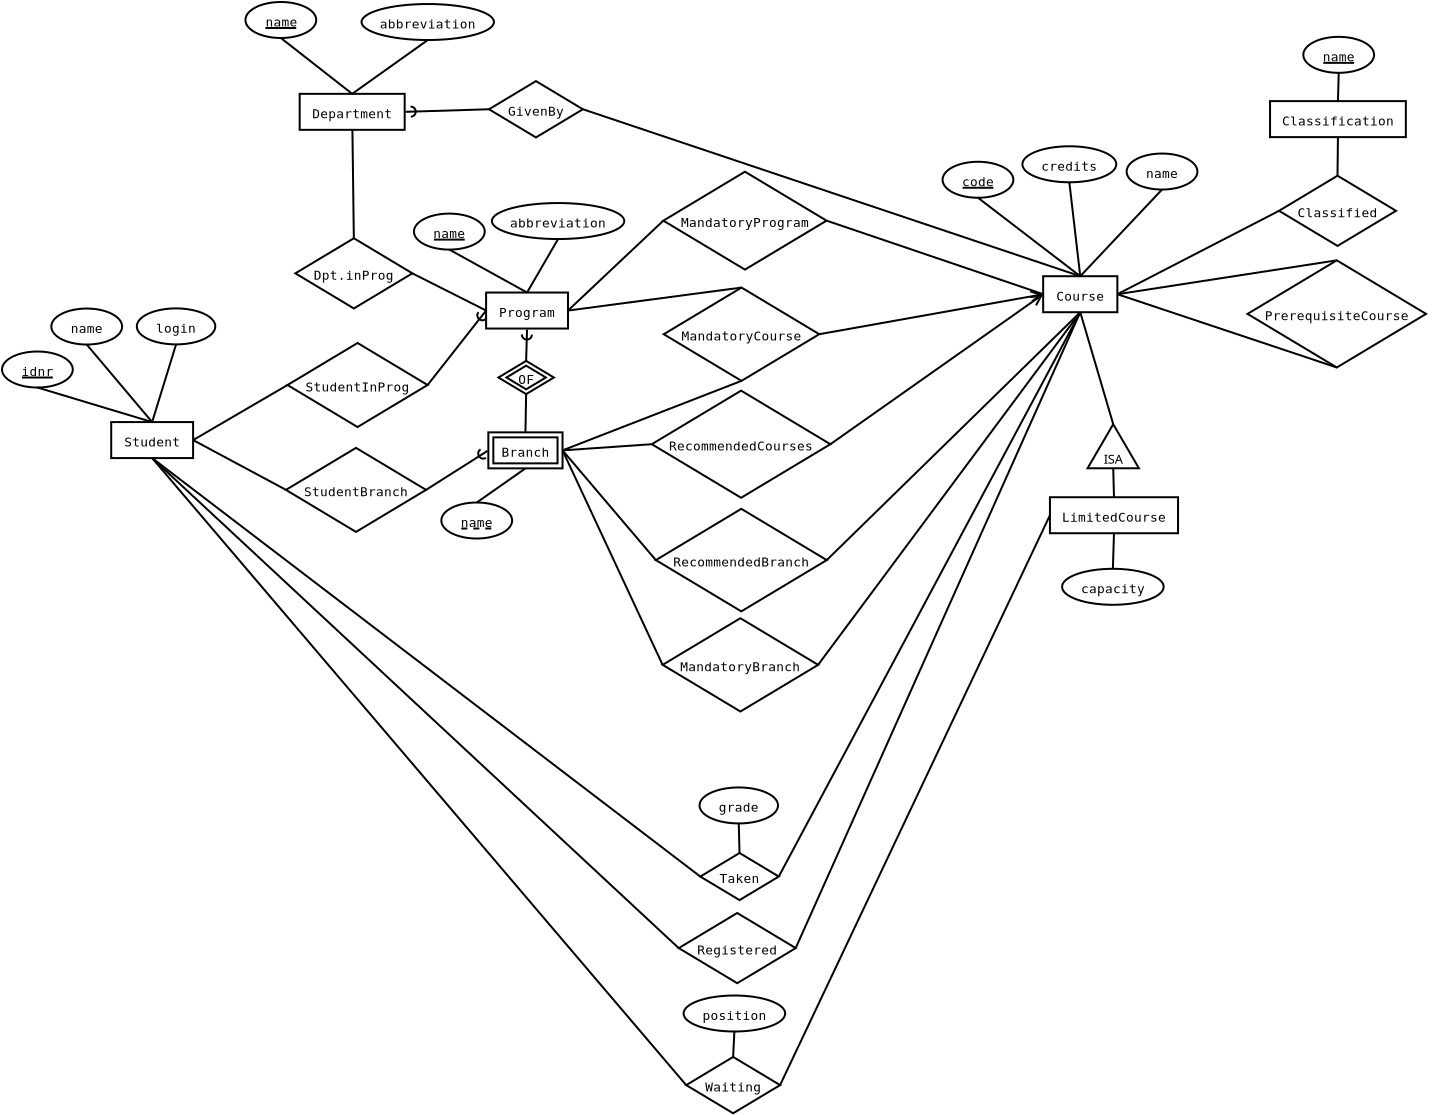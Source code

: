 <?xml version="1.0" encoding="UTF-8"?>
<dia:diagram xmlns:dia="http://www.lysator.liu.se/~alla/dia/">
  <dia:layer name="Background" visible="true" active="true">
    <dia:object type="ER - Attribute" version="0" id="O0">
      <dia:attribute name="obj_pos">
        <dia:point val="14.108,21.503"/>
      </dia:attribute>
      <dia:attribute name="obj_bb">
        <dia:rectangle val="14.059,21.453;17.698,23.353"/>
      </dia:attribute>
      <dia:attribute name="elem_corner">
        <dia:point val="14.108,21.503"/>
      </dia:attribute>
      <dia:attribute name="elem_width">
        <dia:real val="3.54"/>
      </dia:attribute>
      <dia:attribute name="elem_height">
        <dia:real val="1.8"/>
      </dia:attribute>
      <dia:attribute name="border_width">
        <dia:real val="0.1"/>
      </dia:attribute>
      <dia:attribute name="border_color">
        <dia:color val="#000000"/>
      </dia:attribute>
      <dia:attribute name="inner_color">
        <dia:color val="#ffffff"/>
      </dia:attribute>
      <dia:attribute name="name">
        <dia:string>#name#</dia:string>
      </dia:attribute>
      <dia:attribute name="key">
        <dia:boolean val="true"/>
      </dia:attribute>
      <dia:attribute name="weak_key">
        <dia:boolean val="false"/>
      </dia:attribute>
      <dia:attribute name="derived">
        <dia:boolean val="false"/>
      </dia:attribute>
      <dia:attribute name="multivalued">
        <dia:boolean val="false"/>
      </dia:attribute>
      <dia:attribute name="font">
        <dia:font family="monospace" style="0" name="Courier"/>
      </dia:attribute>
      <dia:attribute name="font_height">
        <dia:real val="0.8"/>
      </dia:attribute>
    </dia:object>
    <dia:object type="ER - Attribute" version="0" id="O1">
      <dia:attribute name="obj_pos">
        <dia:point val="19.914,21.604"/>
      </dia:attribute>
      <dia:attribute name="obj_bb">
        <dia:rectangle val="19.864,21.554;26.584,23.454"/>
      </dia:attribute>
      <dia:attribute name="elem_corner">
        <dia:point val="19.914,21.604"/>
      </dia:attribute>
      <dia:attribute name="elem_width">
        <dia:real val="6.62"/>
      </dia:attribute>
      <dia:attribute name="elem_height">
        <dia:real val="1.8"/>
      </dia:attribute>
      <dia:attribute name="border_width">
        <dia:real val="0.1"/>
      </dia:attribute>
      <dia:attribute name="border_color">
        <dia:color val="#000000"/>
      </dia:attribute>
      <dia:attribute name="inner_color">
        <dia:color val="#ffffff"/>
      </dia:attribute>
      <dia:attribute name="name">
        <dia:string>#abbreviation#</dia:string>
      </dia:attribute>
      <dia:attribute name="key">
        <dia:boolean val="false"/>
      </dia:attribute>
      <dia:attribute name="weak_key">
        <dia:boolean val="false"/>
      </dia:attribute>
      <dia:attribute name="derived">
        <dia:boolean val="false"/>
      </dia:attribute>
      <dia:attribute name="multivalued">
        <dia:boolean val="false"/>
      </dia:attribute>
      <dia:attribute name="font">
        <dia:font family="monospace" style="0" name="Courier"/>
      </dia:attribute>
      <dia:attribute name="font_height">
        <dia:real val="0.8"/>
      </dia:attribute>
    </dia:object>
    <dia:object type="ER - Entity" version="0" id="O2">
      <dia:attribute name="obj_pos">
        <dia:point val="26.141,36.03"/>
      </dia:attribute>
      <dia:attribute name="obj_bb">
        <dia:rectangle val="26.091,35.98;30.286,37.88"/>
      </dia:attribute>
      <dia:attribute name="elem_corner">
        <dia:point val="26.141,36.03"/>
      </dia:attribute>
      <dia:attribute name="elem_width">
        <dia:real val="4.095"/>
      </dia:attribute>
      <dia:attribute name="elem_height">
        <dia:real val="1.8"/>
      </dia:attribute>
      <dia:attribute name="border_width">
        <dia:real val="0.1"/>
      </dia:attribute>
      <dia:attribute name="border_color">
        <dia:color val="#000000"/>
      </dia:attribute>
      <dia:attribute name="inner_color">
        <dia:color val="#ffffff"/>
      </dia:attribute>
      <dia:attribute name="name">
        <dia:string>#Program#</dia:string>
      </dia:attribute>
      <dia:attribute name="weak">
        <dia:boolean val="false"/>
      </dia:attribute>
      <dia:attribute name="associative">
        <dia:boolean val="false"/>
      </dia:attribute>
      <dia:attribute name="font">
        <dia:font family="monospace" style="0" name="Courier"/>
      </dia:attribute>
      <dia:attribute name="font_height">
        <dia:real val="0.8"/>
      </dia:attribute>
    </dia:object>
    <dia:object type="ER - Relationship" version="0" id="O3">
      <dia:attribute name="obj_pos">
        <dia:point val="16.603,33.316"/>
      </dia:attribute>
      <dia:attribute name="obj_bb">
        <dia:rectangle val="16.253,33.266;22.803,36.876"/>
      </dia:attribute>
      <dia:attribute name="elem_corner">
        <dia:point val="16.603,33.316"/>
      </dia:attribute>
      <dia:attribute name="elem_width">
        <dia:real val="5.85"/>
      </dia:attribute>
      <dia:attribute name="elem_height">
        <dia:real val="3.51"/>
      </dia:attribute>
      <dia:attribute name="border_width">
        <dia:real val="0.1"/>
      </dia:attribute>
      <dia:attribute name="border_color">
        <dia:color val="#000000"/>
      </dia:attribute>
      <dia:attribute name="inner_color">
        <dia:color val="#ffffff"/>
      </dia:attribute>
      <dia:attribute name="name">
        <dia:string>#Dpt.inProg#</dia:string>
      </dia:attribute>
      <dia:attribute name="left_card">
        <dia:string>##</dia:string>
      </dia:attribute>
      <dia:attribute name="right_card">
        <dia:string>##</dia:string>
      </dia:attribute>
      <dia:attribute name="identifying">
        <dia:boolean val="false"/>
      </dia:attribute>
      <dia:attribute name="rotated">
        <dia:boolean val="false"/>
      </dia:attribute>
      <dia:attribute name="font">
        <dia:font family="monospace" style="0" name="Courier"/>
      </dia:attribute>
      <dia:attribute name="font_height">
        <dia:real val="0.8"/>
      </dia:attribute>
    </dia:object>
    <dia:object type="ER - Entity" version="0" id="O4">
      <dia:attribute name="obj_pos">
        <dia:point val="16.82,26.095"/>
      </dia:attribute>
      <dia:attribute name="obj_bb">
        <dia:rectangle val="16.77,26.045;22.12,27.945"/>
      </dia:attribute>
      <dia:attribute name="elem_corner">
        <dia:point val="16.82,26.095"/>
      </dia:attribute>
      <dia:attribute name="elem_width">
        <dia:real val="5.25"/>
      </dia:attribute>
      <dia:attribute name="elem_height">
        <dia:real val="1.8"/>
      </dia:attribute>
      <dia:attribute name="border_width">
        <dia:real val="0.1"/>
      </dia:attribute>
      <dia:attribute name="border_color">
        <dia:color val="#000000"/>
      </dia:attribute>
      <dia:attribute name="inner_color">
        <dia:color val="#ffffff"/>
      </dia:attribute>
      <dia:attribute name="name">
        <dia:string>#Department#</dia:string>
      </dia:attribute>
      <dia:attribute name="weak">
        <dia:boolean val="false"/>
      </dia:attribute>
      <dia:attribute name="associative">
        <dia:boolean val="false"/>
      </dia:attribute>
      <dia:attribute name="font">
        <dia:font family="monospace" style="0" name="Courier"/>
      </dia:attribute>
      <dia:attribute name="font_height">
        <dia:real val="0.8"/>
      </dia:attribute>
    </dia:object>
    <dia:object type="Standard - Line" version="0" id="O5">
      <dia:attribute name="obj_pos">
        <dia:point val="19.457,27.939"/>
      </dia:attribute>
      <dia:attribute name="obj_bb">
        <dia:rectangle val="19.406,27.889;19.578,33.367"/>
      </dia:attribute>
      <dia:attribute name="conn_endpoints">
        <dia:point val="19.457,27.939"/>
        <dia:point val="19.528,33.316"/>
      </dia:attribute>
      <dia:attribute name="numcp">
        <dia:int val="1"/>
      </dia:attribute>
      <dia:attribute name="line_width">
        <dia:real val="0.1"/>
      </dia:attribute>
      <dia:connections>
        <dia:connection handle="0" to="O4" connection="8"/>
        <dia:connection handle="1" to="O3" connection="2"/>
      </dia:connections>
    </dia:object>
    <dia:object type="Standard - Line" version="0" id="O6">
      <dia:attribute name="obj_pos">
        <dia:point val="19.445,26.095"/>
      </dia:attribute>
      <dia:attribute name="obj_bb">
        <dia:rectangle val="15.808,23.233;19.515,26.165"/>
      </dia:attribute>
      <dia:attribute name="conn_endpoints">
        <dia:point val="19.445,26.095"/>
        <dia:point val="15.879,23.303"/>
      </dia:attribute>
      <dia:attribute name="numcp">
        <dia:int val="1"/>
      </dia:attribute>
      <dia:attribute name="line_width">
        <dia:real val="0.1"/>
      </dia:attribute>
      <dia:connections>
        <dia:connection handle="0" to="O4" connection="1"/>
        <dia:connection handle="1" to="O0" connection="6"/>
      </dia:connections>
    </dia:object>
    <dia:object type="Standard - Line" version="0" id="O7">
      <dia:attribute name="obj_pos">
        <dia:point val="19.445,26.095"/>
      </dia:attribute>
      <dia:attribute name="obj_bb">
        <dia:rectangle val="19.375,23.334;23.294,26.164"/>
      </dia:attribute>
      <dia:attribute name="conn_endpoints">
        <dia:point val="19.445,26.095"/>
        <dia:point val="23.224,23.404"/>
      </dia:attribute>
      <dia:attribute name="numcp">
        <dia:int val="1"/>
      </dia:attribute>
      <dia:attribute name="line_width">
        <dia:real val="0.1"/>
      </dia:attribute>
      <dia:connections>
        <dia:connection handle="0" to="O4" connection="1"/>
        <dia:connection handle="1" to="O1" connection="6"/>
      </dia:connections>
    </dia:object>
    <dia:object type="ER - Attribute" version="0" id="O8">
      <dia:attribute name="obj_pos">
        <dia:point val="22.533,32.083"/>
      </dia:attribute>
      <dia:attribute name="obj_bb">
        <dia:rectangle val="22.483,32.033;26.123,33.933"/>
      </dia:attribute>
      <dia:attribute name="elem_corner">
        <dia:point val="22.533,32.083"/>
      </dia:attribute>
      <dia:attribute name="elem_width">
        <dia:real val="3.54"/>
      </dia:attribute>
      <dia:attribute name="elem_height">
        <dia:real val="1.8"/>
      </dia:attribute>
      <dia:attribute name="border_width">
        <dia:real val="0.1"/>
      </dia:attribute>
      <dia:attribute name="border_color">
        <dia:color val="#000000"/>
      </dia:attribute>
      <dia:attribute name="inner_color">
        <dia:color val="#ffffff"/>
      </dia:attribute>
      <dia:attribute name="name">
        <dia:string>#name#</dia:string>
      </dia:attribute>
      <dia:attribute name="key">
        <dia:boolean val="true"/>
      </dia:attribute>
      <dia:attribute name="weak_key">
        <dia:boolean val="false"/>
      </dia:attribute>
      <dia:attribute name="derived">
        <dia:boolean val="false"/>
      </dia:attribute>
      <dia:attribute name="multivalued">
        <dia:boolean val="false"/>
      </dia:attribute>
      <dia:attribute name="font">
        <dia:font family="monospace" style="0" name="Courier"/>
      </dia:attribute>
      <dia:attribute name="font_height">
        <dia:real val="0.8"/>
      </dia:attribute>
    </dia:object>
    <dia:object type="ER - Attribute" version="0" id="O9">
      <dia:attribute name="obj_pos">
        <dia:point val="26.43,31.555"/>
      </dia:attribute>
      <dia:attribute name="obj_bb">
        <dia:rectangle val="26.38,31.506;33.1,33.406"/>
      </dia:attribute>
      <dia:attribute name="elem_corner">
        <dia:point val="26.43,31.555"/>
      </dia:attribute>
      <dia:attribute name="elem_width">
        <dia:real val="6.62"/>
      </dia:attribute>
      <dia:attribute name="elem_height">
        <dia:real val="1.8"/>
      </dia:attribute>
      <dia:attribute name="border_width">
        <dia:real val="0.1"/>
      </dia:attribute>
      <dia:attribute name="border_color">
        <dia:color val="#000000"/>
      </dia:attribute>
      <dia:attribute name="inner_color">
        <dia:color val="#ffffff"/>
      </dia:attribute>
      <dia:attribute name="name">
        <dia:string>#abbreviation#</dia:string>
      </dia:attribute>
      <dia:attribute name="key">
        <dia:boolean val="false"/>
      </dia:attribute>
      <dia:attribute name="weak_key">
        <dia:boolean val="false"/>
      </dia:attribute>
      <dia:attribute name="derived">
        <dia:boolean val="false"/>
      </dia:attribute>
      <dia:attribute name="multivalued">
        <dia:boolean val="false"/>
      </dia:attribute>
      <dia:attribute name="font">
        <dia:font family="monospace" style="0" name="Courier"/>
      </dia:attribute>
      <dia:attribute name="font_height">
        <dia:real val="0.8"/>
      </dia:attribute>
    </dia:object>
    <dia:object type="Standard - Line" version="0" id="O10">
      <dia:attribute name="obj_pos">
        <dia:point val="28.189,36.03"/>
      </dia:attribute>
      <dia:attribute name="obj_bb">
        <dia:rectangle val="24.235,33.815;28.257,36.098"/>
      </dia:attribute>
      <dia:attribute name="conn_endpoints">
        <dia:point val="28.189,36.03"/>
        <dia:point val="24.303,33.883"/>
      </dia:attribute>
      <dia:attribute name="numcp">
        <dia:int val="1"/>
      </dia:attribute>
      <dia:attribute name="line_width">
        <dia:real val="0.1"/>
      </dia:attribute>
      <dia:connections>
        <dia:connection handle="0" to="O2" connection="1"/>
        <dia:connection handle="1" to="O8" connection="6"/>
      </dia:connections>
    </dia:object>
    <dia:object type="Standard - Line" version="0" id="O11">
      <dia:attribute name="obj_pos">
        <dia:point val="28.189,36.03"/>
      </dia:attribute>
      <dia:attribute name="obj_bb">
        <dia:rectangle val="28.12,33.287;29.808,36.099"/>
      </dia:attribute>
      <dia:attribute name="conn_endpoints">
        <dia:point val="28.189,36.03"/>
        <dia:point val="29.74,33.355"/>
      </dia:attribute>
      <dia:attribute name="numcp">
        <dia:int val="1"/>
      </dia:attribute>
      <dia:attribute name="line_width">
        <dia:real val="0.1"/>
      </dia:attribute>
      <dia:connections>
        <dia:connection handle="0" to="O2" connection="1"/>
        <dia:connection handle="1" to="O9" connection="6"/>
      </dia:connections>
    </dia:object>
    <dia:object type="ER - Entity" version="0" id="O12">
      <dia:attribute name="obj_pos">
        <dia:point val="26.253,43.021"/>
      </dia:attribute>
      <dia:attribute name="obj_bb">
        <dia:rectangle val="26.203,42.971;30.013,44.871"/>
      </dia:attribute>
      <dia:attribute name="elem_corner">
        <dia:point val="26.253,43.021"/>
      </dia:attribute>
      <dia:attribute name="elem_width">
        <dia:real val="3.71"/>
      </dia:attribute>
      <dia:attribute name="elem_height">
        <dia:real val="1.8"/>
      </dia:attribute>
      <dia:attribute name="border_width">
        <dia:real val="0.1"/>
      </dia:attribute>
      <dia:attribute name="border_color">
        <dia:color val="#000000"/>
      </dia:attribute>
      <dia:attribute name="inner_color">
        <dia:color val="#ffffff"/>
      </dia:attribute>
      <dia:attribute name="name">
        <dia:string>#Branch#</dia:string>
      </dia:attribute>
      <dia:attribute name="weak">
        <dia:boolean val="true"/>
      </dia:attribute>
      <dia:attribute name="associative">
        <dia:boolean val="false"/>
      </dia:attribute>
      <dia:attribute name="font">
        <dia:font family="monospace" style="0" name="Courier"/>
      </dia:attribute>
      <dia:attribute name="font_height">
        <dia:real val="0.8"/>
      </dia:attribute>
    </dia:object>
    <dia:object type="ER - Relationship" version="0" id="O13">
      <dia:attribute name="obj_pos">
        <dia:point val="26.758,39.447"/>
      </dia:attribute>
      <dia:attribute name="obj_bb">
        <dia:rectangle val="26.408,39.398;29.878,41.16"/>
      </dia:attribute>
      <dia:attribute name="elem_corner">
        <dia:point val="26.758,39.447"/>
      </dia:attribute>
      <dia:attribute name="elem_width">
        <dia:real val="2.77"/>
      </dia:attribute>
      <dia:attribute name="elem_height">
        <dia:real val="1.662"/>
      </dia:attribute>
      <dia:attribute name="border_width">
        <dia:real val="0.1"/>
      </dia:attribute>
      <dia:attribute name="border_color">
        <dia:color val="#000000"/>
      </dia:attribute>
      <dia:attribute name="inner_color">
        <dia:color val="#ffffff"/>
      </dia:attribute>
      <dia:attribute name="name">
        <dia:string>#OF#</dia:string>
      </dia:attribute>
      <dia:attribute name="left_card">
        <dia:string>##</dia:string>
      </dia:attribute>
      <dia:attribute name="right_card">
        <dia:string>##</dia:string>
      </dia:attribute>
      <dia:attribute name="identifying">
        <dia:boolean val="true"/>
      </dia:attribute>
      <dia:attribute name="rotated">
        <dia:boolean val="false"/>
      </dia:attribute>
      <dia:attribute name="font">
        <dia:font family="monospace" style="0" name="Courier"/>
      </dia:attribute>
      <dia:attribute name="font_height">
        <dia:real val="0.8"/>
      </dia:attribute>
    </dia:object>
    <dia:object type="Standard - Line" version="0" id="O14">
      <dia:attribute name="obj_pos">
        <dia:point val="28.108,43.021"/>
      </dia:attribute>
      <dia:attribute name="obj_bb">
        <dia:rectangle val="28.057,41.059;28.194,43.072"/>
      </dia:attribute>
      <dia:attribute name="conn_endpoints">
        <dia:point val="28.108,43.021"/>
        <dia:point val="28.143,41.109"/>
      </dia:attribute>
      <dia:attribute name="numcp">
        <dia:int val="1"/>
      </dia:attribute>
      <dia:attribute name="line_width">
        <dia:real val="0.1"/>
      </dia:attribute>
      <dia:connections>
        <dia:connection handle="0" to="O12" connection="1"/>
        <dia:connection handle="1" to="O13" connection="6"/>
      </dia:connections>
    </dia:object>
    <dia:object type="Standard - Line" version="0" id="O15">
      <dia:attribute name="obj_pos">
        <dia:point val="28.143,39.447"/>
      </dia:attribute>
      <dia:attribute name="obj_bb">
        <dia:rectangle val="27.842,37.719;28.504,39.499"/>
      </dia:attribute>
      <dia:attribute name="conn_endpoints">
        <dia:point val="28.143,39.447"/>
        <dia:point val="28.189,37.83"/>
      </dia:attribute>
      <dia:attribute name="numcp">
        <dia:int val="1"/>
      </dia:attribute>
      <dia:attribute name="line_width">
        <dia:real val="0.1"/>
      </dia:attribute>
      <dia:attribute name="end_arrow">
        <dia:enum val="24"/>
      </dia:attribute>
      <dia:attribute name="end_arrow_length">
        <dia:real val="0.5"/>
      </dia:attribute>
      <dia:attribute name="end_arrow_width">
        <dia:real val="0.5"/>
      </dia:attribute>
      <dia:connections>
        <dia:connection handle="0" to="O13" connection="2"/>
        <dia:connection handle="1" to="O2" connection="6"/>
      </dia:connections>
    </dia:object>
    <dia:object type="ER - Attribute" version="0" id="O16">
      <dia:attribute name="obj_pos">
        <dia:point val="23.903,46.529"/>
      </dia:attribute>
      <dia:attribute name="obj_bb">
        <dia:rectangle val="23.853,46.479;27.493,48.379"/>
      </dia:attribute>
      <dia:attribute name="elem_corner">
        <dia:point val="23.903,46.529"/>
      </dia:attribute>
      <dia:attribute name="elem_width">
        <dia:real val="3.54"/>
      </dia:attribute>
      <dia:attribute name="elem_height">
        <dia:real val="1.8"/>
      </dia:attribute>
      <dia:attribute name="border_width">
        <dia:real val="0.1"/>
      </dia:attribute>
      <dia:attribute name="border_color">
        <dia:color val="#000000"/>
      </dia:attribute>
      <dia:attribute name="inner_color">
        <dia:color val="#ffffff"/>
      </dia:attribute>
      <dia:attribute name="name">
        <dia:string>#name#</dia:string>
      </dia:attribute>
      <dia:attribute name="key">
        <dia:boolean val="false"/>
      </dia:attribute>
      <dia:attribute name="weak_key">
        <dia:boolean val="true"/>
      </dia:attribute>
      <dia:attribute name="derived">
        <dia:boolean val="false"/>
      </dia:attribute>
      <dia:attribute name="multivalued">
        <dia:boolean val="false"/>
      </dia:attribute>
      <dia:attribute name="font">
        <dia:font family="monospace" style="0" name="Courier"/>
      </dia:attribute>
      <dia:attribute name="font_height">
        <dia:real val="0.8"/>
      </dia:attribute>
    </dia:object>
    <dia:object type="Standard - Line" version="0" id="O17">
      <dia:attribute name="obj_pos">
        <dia:point val="25.673,46.529"/>
      </dia:attribute>
      <dia:attribute name="obj_bb">
        <dia:rectangle val="25.604,44.752;28.178,46.598"/>
      </dia:attribute>
      <dia:attribute name="conn_endpoints">
        <dia:point val="25.673,46.529"/>
        <dia:point val="28.108,44.821"/>
      </dia:attribute>
      <dia:attribute name="numcp">
        <dia:int val="1"/>
      </dia:attribute>
      <dia:attribute name="line_width">
        <dia:real val="0.1"/>
      </dia:attribute>
      <dia:connections>
        <dia:connection handle="0" to="O16" connection="1"/>
        <dia:connection handle="1" to="O12" connection="6"/>
      </dia:connections>
    </dia:object>
    <dia:object type="ER - Relationship" version="0" id="O18">
      <dia:attribute name="obj_pos">
        <dia:point val="35.022,35.781"/>
      </dia:attribute>
      <dia:attribute name="obj_bb">
        <dia:rectangle val="34.672,35.731;43.147,40.496"/>
      </dia:attribute>
      <dia:attribute name="elem_corner">
        <dia:point val="35.022,35.781"/>
      </dia:attribute>
      <dia:attribute name="elem_width">
        <dia:real val="7.775"/>
      </dia:attribute>
      <dia:attribute name="elem_height">
        <dia:real val="4.665"/>
      </dia:attribute>
      <dia:attribute name="border_width">
        <dia:real val="0.1"/>
      </dia:attribute>
      <dia:attribute name="border_color">
        <dia:color val="#000000"/>
      </dia:attribute>
      <dia:attribute name="inner_color">
        <dia:color val="#ffffff"/>
      </dia:attribute>
      <dia:attribute name="name">
        <dia:string>#MandatoryCourse#</dia:string>
      </dia:attribute>
      <dia:attribute name="left_card">
        <dia:string>##</dia:string>
      </dia:attribute>
      <dia:attribute name="right_card">
        <dia:string>##</dia:string>
      </dia:attribute>
      <dia:attribute name="identifying">
        <dia:boolean val="false"/>
      </dia:attribute>
      <dia:attribute name="rotated">
        <dia:boolean val="false"/>
      </dia:attribute>
      <dia:attribute name="font">
        <dia:font family="monospace" style="0" name="Courier"/>
      </dia:attribute>
      <dia:attribute name="font_height">
        <dia:real val="0.8"/>
      </dia:attribute>
    </dia:object>
    <dia:object type="Standard - Line" version="0" id="O19">
      <dia:attribute name="obj_pos">
        <dia:point val="30.236,36.93"/>
      </dia:attribute>
      <dia:attribute name="obj_bb">
        <dia:rectangle val="30.18,35.724;38.965,36.986"/>
      </dia:attribute>
      <dia:attribute name="conn_endpoints">
        <dia:point val="30.236,36.93"/>
        <dia:point val="38.909,35.781"/>
      </dia:attribute>
      <dia:attribute name="numcp">
        <dia:int val="1"/>
      </dia:attribute>
      <dia:attribute name="line_width">
        <dia:real val="0.1"/>
      </dia:attribute>
      <dia:connections>
        <dia:connection handle="0" to="O2" connection="4"/>
        <dia:connection handle="1" to="O18" connection="2"/>
      </dia:connections>
    </dia:object>
    <dia:object type="Standard - Line" version="0" id="O20">
      <dia:attribute name="obj_pos">
        <dia:point val="29.963,43.921"/>
      </dia:attribute>
      <dia:attribute name="obj_bb">
        <dia:rectangle val="29.899,40.381;38.974,43.986"/>
      </dia:attribute>
      <dia:attribute name="conn_endpoints">
        <dia:point val="29.963,43.921"/>
        <dia:point val="38.909,40.446"/>
      </dia:attribute>
      <dia:attribute name="numcp">
        <dia:int val="1"/>
      </dia:attribute>
      <dia:attribute name="line_width">
        <dia:real val="0.1"/>
      </dia:attribute>
      <dia:connections>
        <dia:connection handle="0" to="O12" connection="4"/>
        <dia:connection handle="1" to="O18" connection="6"/>
      </dia:connections>
    </dia:object>
    <dia:object type="ER - Relationship" version="0" id="O21">
      <dia:attribute name="obj_pos">
        <dia:point val="34.425,40.934"/>
      </dia:attribute>
      <dia:attribute name="obj_bb">
        <dia:rectangle val="34.075,40.884;43.706,46.342"/>
      </dia:attribute>
      <dia:attribute name="elem_corner">
        <dia:point val="34.425,40.934"/>
      </dia:attribute>
      <dia:attribute name="elem_width">
        <dia:real val="8.93"/>
      </dia:attribute>
      <dia:attribute name="elem_height">
        <dia:real val="5.358"/>
      </dia:attribute>
      <dia:attribute name="border_width">
        <dia:real val="0.1"/>
      </dia:attribute>
      <dia:attribute name="border_color">
        <dia:color val="#000000"/>
      </dia:attribute>
      <dia:attribute name="inner_color">
        <dia:color val="#ffffff"/>
      </dia:attribute>
      <dia:attribute name="name">
        <dia:string>#RecommendedCourses#</dia:string>
      </dia:attribute>
      <dia:attribute name="left_card">
        <dia:string>##</dia:string>
      </dia:attribute>
      <dia:attribute name="right_card">
        <dia:string>##</dia:string>
      </dia:attribute>
      <dia:attribute name="identifying">
        <dia:boolean val="false"/>
      </dia:attribute>
      <dia:attribute name="rotated">
        <dia:boolean val="false"/>
      </dia:attribute>
      <dia:attribute name="font">
        <dia:font family="monospace" style="0" name="Courier"/>
      </dia:attribute>
      <dia:attribute name="font_height">
        <dia:real val="0.8"/>
      </dia:attribute>
    </dia:object>
    <dia:object type="Standard - Line" version="0" id="O22">
      <dia:attribute name="obj_pos">
        <dia:point val="29.963,43.921"/>
      </dia:attribute>
      <dia:attribute name="obj_bb">
        <dia:rectangle val="29.91,43.56;34.479,43.974"/>
      </dia:attribute>
      <dia:attribute name="conn_endpoints">
        <dia:point val="29.963,43.921"/>
        <dia:point val="34.425,43.613"/>
      </dia:attribute>
      <dia:attribute name="numcp">
        <dia:int val="1"/>
      </dia:attribute>
      <dia:attribute name="line_width">
        <dia:real val="0.1"/>
      </dia:attribute>
      <dia:connections>
        <dia:connection handle="0" to="O12" connection="4"/>
        <dia:connection handle="1" to="O21" connection="0"/>
      </dia:connections>
    </dia:object>
    <dia:object type="ER - Entity" version="0" id="O23">
      <dia:attribute name="obj_pos">
        <dia:point val="53.994,35.214"/>
      </dia:attribute>
      <dia:attribute name="obj_bb">
        <dia:rectangle val="53.944,35.163;57.754,37.063"/>
      </dia:attribute>
      <dia:attribute name="elem_corner">
        <dia:point val="53.994,35.214"/>
      </dia:attribute>
      <dia:attribute name="elem_width">
        <dia:real val="3.71"/>
      </dia:attribute>
      <dia:attribute name="elem_height">
        <dia:real val="1.8"/>
      </dia:attribute>
      <dia:attribute name="border_width">
        <dia:real val="0.1"/>
      </dia:attribute>
      <dia:attribute name="border_color">
        <dia:color val="#000000"/>
      </dia:attribute>
      <dia:attribute name="inner_color">
        <dia:color val="#ffffff"/>
      </dia:attribute>
      <dia:attribute name="name">
        <dia:string>#Course#</dia:string>
      </dia:attribute>
      <dia:attribute name="weak">
        <dia:boolean val="false"/>
      </dia:attribute>
      <dia:attribute name="associative">
        <dia:boolean val="false"/>
      </dia:attribute>
      <dia:attribute name="font">
        <dia:font family="monospace" style="0" name="Courier"/>
      </dia:attribute>
      <dia:attribute name="font_height">
        <dia:real val="0.8"/>
      </dia:attribute>
    </dia:object>
    <dia:object type="Standard - Line" version="0" id="O24">
      <dia:attribute name="obj_pos">
        <dia:point val="43.355,43.613"/>
      </dia:attribute>
      <dia:attribute name="obj_bb">
        <dia:rectangle val="43.286,36.044;54.085,43.683"/>
      </dia:attribute>
      <dia:attribute name="conn_endpoints">
        <dia:point val="43.355,43.613"/>
        <dia:point val="53.994,36.114"/>
      </dia:attribute>
      <dia:attribute name="numcp">
        <dia:int val="1"/>
      </dia:attribute>
      <dia:attribute name="line_width">
        <dia:real val="0.1"/>
      </dia:attribute>
      <dia:attribute name="end_arrow">
        <dia:enum val="1"/>
      </dia:attribute>
      <dia:attribute name="end_arrow_length">
        <dia:real val="0.5"/>
      </dia:attribute>
      <dia:attribute name="end_arrow_width">
        <dia:real val="0.5"/>
      </dia:attribute>
      <dia:connections>
        <dia:connection handle="0" to="O21" connection="4"/>
        <dia:connection handle="1" to="O23" connection="3"/>
      </dia:connections>
    </dia:object>
    <dia:object type="Standard - Line" version="0" id="O25">
      <dia:attribute name="obj_pos">
        <dia:point val="42.797,38.113"/>
      </dia:attribute>
      <dia:attribute name="obj_bb">
        <dia:rectangle val="42.739,35.884;54.104,38.171"/>
      </dia:attribute>
      <dia:attribute name="conn_endpoints">
        <dia:point val="42.797,38.113"/>
        <dia:point val="53.994,36.114"/>
      </dia:attribute>
      <dia:attribute name="numcp">
        <dia:int val="1"/>
      </dia:attribute>
      <dia:attribute name="line_width">
        <dia:real val="0.1"/>
      </dia:attribute>
      <dia:attribute name="end_arrow">
        <dia:enum val="1"/>
      </dia:attribute>
      <dia:attribute name="end_arrow_length">
        <dia:real val="0.5"/>
      </dia:attribute>
      <dia:attribute name="end_arrow_width">
        <dia:real val="0.5"/>
      </dia:attribute>
      <dia:connections>
        <dia:connection handle="0" to="O18" connection="4"/>
        <dia:connection handle="1" to="O23" connection="3"/>
      </dia:connections>
    </dia:object>
    <dia:object type="ER - Entity" version="0" id="O26">
      <dia:attribute name="obj_pos">
        <dia:point val="7.396,42.507"/>
      </dia:attribute>
      <dia:attribute name="obj_bb">
        <dia:rectangle val="7.346,42.457;11.541,44.357"/>
      </dia:attribute>
      <dia:attribute name="elem_corner">
        <dia:point val="7.396,42.507"/>
      </dia:attribute>
      <dia:attribute name="elem_width">
        <dia:real val="4.095"/>
      </dia:attribute>
      <dia:attribute name="elem_height">
        <dia:real val="1.8"/>
      </dia:attribute>
      <dia:attribute name="border_width">
        <dia:real val="0.1"/>
      </dia:attribute>
      <dia:attribute name="border_color">
        <dia:color val="#000000"/>
      </dia:attribute>
      <dia:attribute name="inner_color">
        <dia:color val="#ffffff"/>
      </dia:attribute>
      <dia:attribute name="name">
        <dia:string>#Student#</dia:string>
      </dia:attribute>
      <dia:attribute name="weak">
        <dia:boolean val="false"/>
      </dia:attribute>
      <dia:attribute name="associative">
        <dia:boolean val="false"/>
      </dia:attribute>
      <dia:attribute name="font">
        <dia:font family="monospace" style="0" name="Courier"/>
      </dia:attribute>
      <dia:attribute name="font_height">
        <dia:real val="0.8"/>
      </dia:attribute>
    </dia:object>
    <dia:object type="ER - Relationship" version="0" id="O27">
      <dia:attribute name="obj_pos">
        <dia:point val="16.21,38.552"/>
      </dia:attribute>
      <dia:attribute name="obj_bb">
        <dia:rectangle val="15.86,38.502;23.565,42.805"/>
      </dia:attribute>
      <dia:attribute name="elem_corner">
        <dia:point val="16.21,38.552"/>
      </dia:attribute>
      <dia:attribute name="elem_width">
        <dia:real val="7.005"/>
      </dia:attribute>
      <dia:attribute name="elem_height">
        <dia:real val="4.203"/>
      </dia:attribute>
      <dia:attribute name="border_width">
        <dia:real val="0.1"/>
      </dia:attribute>
      <dia:attribute name="border_color">
        <dia:color val="#000000"/>
      </dia:attribute>
      <dia:attribute name="inner_color">
        <dia:color val="#ffffff"/>
      </dia:attribute>
      <dia:attribute name="name">
        <dia:string>#StudentInProg#</dia:string>
      </dia:attribute>
      <dia:attribute name="left_card">
        <dia:string>##</dia:string>
      </dia:attribute>
      <dia:attribute name="right_card">
        <dia:string>##</dia:string>
      </dia:attribute>
      <dia:attribute name="identifying">
        <dia:boolean val="false"/>
      </dia:attribute>
      <dia:attribute name="rotated">
        <dia:boolean val="false"/>
      </dia:attribute>
      <dia:attribute name="font">
        <dia:font family="monospace" style="0" name="Courier"/>
      </dia:attribute>
      <dia:attribute name="font_height">
        <dia:real val="0.8"/>
      </dia:attribute>
    </dia:object>
    <dia:object type="Standard - Line" version="0" id="O28">
      <dia:attribute name="obj_pos">
        <dia:point val="16.21,40.654"/>
      </dia:attribute>
      <dia:attribute name="obj_bb">
        <dia:rectangle val="11.422,40.585;16.278,43.475"/>
      </dia:attribute>
      <dia:attribute name="conn_endpoints">
        <dia:point val="16.21,40.654"/>
        <dia:point val="11.491,43.407"/>
      </dia:attribute>
      <dia:attribute name="numcp">
        <dia:int val="1"/>
      </dia:attribute>
      <dia:attribute name="line_width">
        <dia:real val="0.1"/>
      </dia:attribute>
      <dia:connections>
        <dia:connection handle="0" to="O27" connection="0"/>
        <dia:connection handle="1" to="O26" connection="4"/>
      </dia:connections>
    </dia:object>
    <dia:object type="Standard - Line" version="0" id="O29">
      <dia:attribute name="obj_pos">
        <dia:point val="23.215,40.654"/>
      </dia:attribute>
      <dia:attribute name="obj_bb">
        <dia:rectangle val="23.145,36.843;26.212,40.724"/>
      </dia:attribute>
      <dia:attribute name="conn_endpoints">
        <dia:point val="23.215,40.654"/>
        <dia:point val="26.141,36.93"/>
      </dia:attribute>
      <dia:attribute name="numcp">
        <dia:int val="1"/>
      </dia:attribute>
      <dia:attribute name="line_width">
        <dia:real val="0.1"/>
      </dia:attribute>
      <dia:attribute name="end_arrow">
        <dia:enum val="24"/>
      </dia:attribute>
      <dia:attribute name="end_arrow_length">
        <dia:real val="0.5"/>
      </dia:attribute>
      <dia:attribute name="end_arrow_width">
        <dia:real val="0.5"/>
      </dia:attribute>
      <dia:connections>
        <dia:connection handle="0" to="O27" connection="4"/>
        <dia:connection handle="1" to="O2" connection="3"/>
      </dia:connections>
    </dia:object>
    <dia:object type="ER - Attribute" version="0" id="O30">
      <dia:attribute name="obj_pos">
        <dia:point val="4.402,36.83"/>
      </dia:attribute>
      <dia:attribute name="obj_bb">
        <dia:rectangle val="4.352,36.78;7.992,38.68"/>
      </dia:attribute>
      <dia:attribute name="elem_corner">
        <dia:point val="4.402,36.83"/>
      </dia:attribute>
      <dia:attribute name="elem_width">
        <dia:real val="3.54"/>
      </dia:attribute>
      <dia:attribute name="elem_height">
        <dia:real val="1.8"/>
      </dia:attribute>
      <dia:attribute name="border_width">
        <dia:real val="0.1"/>
      </dia:attribute>
      <dia:attribute name="border_color">
        <dia:color val="#000000"/>
      </dia:attribute>
      <dia:attribute name="inner_color">
        <dia:color val="#ffffff"/>
      </dia:attribute>
      <dia:attribute name="name">
        <dia:string>#name#</dia:string>
      </dia:attribute>
      <dia:attribute name="key">
        <dia:boolean val="false"/>
      </dia:attribute>
      <dia:attribute name="weak_key">
        <dia:boolean val="false"/>
      </dia:attribute>
      <dia:attribute name="derived">
        <dia:boolean val="false"/>
      </dia:attribute>
      <dia:attribute name="multivalued">
        <dia:boolean val="false"/>
      </dia:attribute>
      <dia:attribute name="font">
        <dia:font family="monospace" style="0" name="Courier"/>
      </dia:attribute>
      <dia:attribute name="font_height">
        <dia:real val="0.8"/>
      </dia:attribute>
    </dia:object>
    <dia:object type="ER - Attribute" version="0" id="O31">
      <dia:attribute name="obj_pos">
        <dia:point val="1.936,38.979"/>
      </dia:attribute>
      <dia:attribute name="obj_bb">
        <dia:rectangle val="1.886,38.929;5.526,40.829"/>
      </dia:attribute>
      <dia:attribute name="elem_corner">
        <dia:point val="1.936,38.979"/>
      </dia:attribute>
      <dia:attribute name="elem_width">
        <dia:real val="3.54"/>
      </dia:attribute>
      <dia:attribute name="elem_height">
        <dia:real val="1.8"/>
      </dia:attribute>
      <dia:attribute name="border_width">
        <dia:real val="0.1"/>
      </dia:attribute>
      <dia:attribute name="border_color">
        <dia:color val="#000000"/>
      </dia:attribute>
      <dia:attribute name="inner_color">
        <dia:color val="#ffffff"/>
      </dia:attribute>
      <dia:attribute name="name">
        <dia:string>#idnr#</dia:string>
      </dia:attribute>
      <dia:attribute name="key">
        <dia:boolean val="true"/>
      </dia:attribute>
      <dia:attribute name="weak_key">
        <dia:boolean val="false"/>
      </dia:attribute>
      <dia:attribute name="derived">
        <dia:boolean val="false"/>
      </dia:attribute>
      <dia:attribute name="multivalued">
        <dia:boolean val="false"/>
      </dia:attribute>
      <dia:attribute name="font">
        <dia:font family="monospace" style="0" name="Courier"/>
      </dia:attribute>
      <dia:attribute name="font_height">
        <dia:real val="0.8"/>
      </dia:attribute>
    </dia:object>
    <dia:object type="Standard - Line" version="0" id="O32">
      <dia:attribute name="obj_pos">
        <dia:point val="3.706,40.779"/>
      </dia:attribute>
      <dia:attribute name="obj_bb">
        <dia:rectangle val="3.644,40.717;9.505,42.569"/>
      </dia:attribute>
      <dia:attribute name="conn_endpoints">
        <dia:point val="3.706,40.779"/>
        <dia:point val="9.443,42.507"/>
      </dia:attribute>
      <dia:attribute name="numcp">
        <dia:int val="1"/>
      </dia:attribute>
      <dia:attribute name="line_width">
        <dia:real val="0.1"/>
      </dia:attribute>
      <dia:connections>
        <dia:connection handle="0" to="O31" connection="6"/>
        <dia:connection handle="1" to="O26" connection="1"/>
      </dia:connections>
    </dia:object>
    <dia:object type="Standard - Line" version="0" id="O33">
      <dia:attribute name="obj_pos">
        <dia:point val="6.172,38.63"/>
      </dia:attribute>
      <dia:attribute name="obj_bb">
        <dia:rectangle val="6.101,38.559;9.514,42.577"/>
      </dia:attribute>
      <dia:attribute name="conn_endpoints">
        <dia:point val="6.172,38.63"/>
        <dia:point val="9.443,42.507"/>
      </dia:attribute>
      <dia:attribute name="numcp">
        <dia:int val="1"/>
      </dia:attribute>
      <dia:attribute name="line_width">
        <dia:real val="0.1"/>
      </dia:attribute>
      <dia:connections>
        <dia:connection handle="0" to="O30" connection="6"/>
        <dia:connection handle="1" to="O26" connection="1"/>
      </dia:connections>
    </dia:object>
    <dia:object type="ER - Relationship" version="0" id="O34">
      <dia:attribute name="obj_pos">
        <dia:point val="16.133,43.795"/>
      </dia:attribute>
      <dia:attribute name="obj_bb">
        <dia:rectangle val="15.783,43.745;23.488,48.048"/>
      </dia:attribute>
      <dia:attribute name="elem_corner">
        <dia:point val="16.133,43.795"/>
      </dia:attribute>
      <dia:attribute name="elem_width">
        <dia:real val="7.005"/>
      </dia:attribute>
      <dia:attribute name="elem_height">
        <dia:real val="4.203"/>
      </dia:attribute>
      <dia:attribute name="border_width">
        <dia:real val="0.1"/>
      </dia:attribute>
      <dia:attribute name="border_color">
        <dia:color val="#000000"/>
      </dia:attribute>
      <dia:attribute name="inner_color">
        <dia:color val="#ffffff"/>
      </dia:attribute>
      <dia:attribute name="name">
        <dia:string>#StudentBranch#</dia:string>
      </dia:attribute>
      <dia:attribute name="left_card">
        <dia:string>##</dia:string>
      </dia:attribute>
      <dia:attribute name="right_card">
        <dia:string>##</dia:string>
      </dia:attribute>
      <dia:attribute name="identifying">
        <dia:boolean val="false"/>
      </dia:attribute>
      <dia:attribute name="rotated">
        <dia:boolean val="false"/>
      </dia:attribute>
      <dia:attribute name="font">
        <dia:font family="monospace" style="0" name="Courier"/>
      </dia:attribute>
      <dia:attribute name="font_height">
        <dia:real val="0.8"/>
      </dia:attribute>
    </dia:object>
    <dia:object type="Standard - Line" version="0" id="O35">
      <dia:attribute name="obj_pos">
        <dia:point val="23.138,45.896"/>
      </dia:attribute>
      <dia:attribute name="obj_bb">
        <dia:rectangle val="23.069,43.852;26.348,45.965"/>
      </dia:attribute>
      <dia:attribute name="conn_endpoints">
        <dia:point val="23.138,45.896"/>
        <dia:point val="26.253,43.921"/>
      </dia:attribute>
      <dia:attribute name="numcp">
        <dia:int val="1"/>
      </dia:attribute>
      <dia:attribute name="line_width">
        <dia:real val="0.1"/>
      </dia:attribute>
      <dia:attribute name="end_arrow">
        <dia:enum val="24"/>
      </dia:attribute>
      <dia:attribute name="end_arrow_length">
        <dia:real val="0.5"/>
      </dia:attribute>
      <dia:attribute name="end_arrow_width">
        <dia:real val="0.5"/>
      </dia:attribute>
      <dia:connections>
        <dia:connection handle="0" to="O34" connection="4"/>
        <dia:connection handle="1" to="O12" connection="3"/>
      </dia:connections>
    </dia:object>
    <dia:object type="Standard - Line" version="0" id="O36">
      <dia:attribute name="obj_pos">
        <dia:point val="11.491,43.407"/>
      </dia:attribute>
      <dia:attribute name="obj_bb">
        <dia:rectangle val="11.423,43.339;16.201,45.964"/>
      </dia:attribute>
      <dia:attribute name="conn_endpoints">
        <dia:point val="11.491,43.407"/>
        <dia:point val="16.133,45.896"/>
      </dia:attribute>
      <dia:attribute name="numcp">
        <dia:int val="1"/>
      </dia:attribute>
      <dia:attribute name="line_width">
        <dia:real val="0.1"/>
      </dia:attribute>
      <dia:connections>
        <dia:connection handle="0" to="O26" connection="4"/>
        <dia:connection handle="1" to="O34" connection="0"/>
      </dia:connections>
    </dia:object>
    <dia:object type="ER - Attribute" version="0" id="O37">
      <dia:attribute name="obj_pos">
        <dia:point val="48.964,29.491"/>
      </dia:attribute>
      <dia:attribute name="obj_bb">
        <dia:rectangle val="48.914,29.441;52.554,31.341"/>
      </dia:attribute>
      <dia:attribute name="elem_corner">
        <dia:point val="48.964,29.491"/>
      </dia:attribute>
      <dia:attribute name="elem_width">
        <dia:real val="3.54"/>
      </dia:attribute>
      <dia:attribute name="elem_height">
        <dia:real val="1.8"/>
      </dia:attribute>
      <dia:attribute name="border_width">
        <dia:real val="0.1"/>
      </dia:attribute>
      <dia:attribute name="border_color">
        <dia:color val="#000000"/>
      </dia:attribute>
      <dia:attribute name="inner_color">
        <dia:color val="#ffffff"/>
      </dia:attribute>
      <dia:attribute name="name">
        <dia:string>#code#</dia:string>
      </dia:attribute>
      <dia:attribute name="key">
        <dia:boolean val="true"/>
      </dia:attribute>
      <dia:attribute name="weak_key">
        <dia:boolean val="false"/>
      </dia:attribute>
      <dia:attribute name="derived">
        <dia:boolean val="false"/>
      </dia:attribute>
      <dia:attribute name="multivalued">
        <dia:boolean val="false"/>
      </dia:attribute>
      <dia:attribute name="font">
        <dia:font family="monospace" style="0" name="Courier"/>
      </dia:attribute>
      <dia:attribute name="font_height">
        <dia:real val="0.8"/>
      </dia:attribute>
    </dia:object>
    <dia:object type="Standard - Line" version="0" id="O38">
      <dia:attribute name="obj_pos">
        <dia:point val="55.849,35.214"/>
      </dia:attribute>
      <dia:attribute name="obj_bb">
        <dia:rectangle val="50.663,31.221;55.919,35.284"/>
      </dia:attribute>
      <dia:attribute name="conn_endpoints">
        <dia:point val="55.849,35.214"/>
        <dia:point val="50.734,31.291"/>
      </dia:attribute>
      <dia:attribute name="numcp">
        <dia:int val="1"/>
      </dia:attribute>
      <dia:attribute name="line_width">
        <dia:real val="0.1"/>
      </dia:attribute>
      <dia:connections>
        <dia:connection handle="0" to="O23" connection="1"/>
        <dia:connection handle="1" to="O37" connection="6"/>
      </dia:connections>
    </dia:object>
    <dia:object type="ER - Attribute" version="0" id="O39">
      <dia:attribute name="obj_pos">
        <dia:point val="52.956,28.717"/>
      </dia:attribute>
      <dia:attribute name="obj_bb">
        <dia:rectangle val="52.906,28.667;57.701,30.567"/>
      </dia:attribute>
      <dia:attribute name="elem_corner">
        <dia:point val="52.956,28.717"/>
      </dia:attribute>
      <dia:attribute name="elem_width">
        <dia:real val="4.695"/>
      </dia:attribute>
      <dia:attribute name="elem_height">
        <dia:real val="1.8"/>
      </dia:attribute>
      <dia:attribute name="border_width">
        <dia:real val="0.1"/>
      </dia:attribute>
      <dia:attribute name="border_color">
        <dia:color val="#000000"/>
      </dia:attribute>
      <dia:attribute name="inner_color">
        <dia:color val="#ffffff"/>
      </dia:attribute>
      <dia:attribute name="name">
        <dia:string>#credits#</dia:string>
      </dia:attribute>
      <dia:attribute name="key">
        <dia:boolean val="false"/>
      </dia:attribute>
      <dia:attribute name="weak_key">
        <dia:boolean val="false"/>
      </dia:attribute>
      <dia:attribute name="derived">
        <dia:boolean val="false"/>
      </dia:attribute>
      <dia:attribute name="multivalued">
        <dia:boolean val="false"/>
      </dia:attribute>
      <dia:attribute name="font">
        <dia:font family="monospace" style="0" name="Courier"/>
      </dia:attribute>
      <dia:attribute name="font_height">
        <dia:real val="0.8"/>
      </dia:attribute>
    </dia:object>
    <dia:object type="Standard - Line" version="0" id="O40">
      <dia:attribute name="obj_pos">
        <dia:point val="55.849,35.214"/>
      </dia:attribute>
      <dia:attribute name="obj_bb">
        <dia:rectangle val="55.248,30.462;55.904,35.269"/>
      </dia:attribute>
      <dia:attribute name="conn_endpoints">
        <dia:point val="55.849,35.214"/>
        <dia:point val="55.303,30.517"/>
      </dia:attribute>
      <dia:attribute name="numcp">
        <dia:int val="1"/>
      </dia:attribute>
      <dia:attribute name="line_width">
        <dia:real val="0.1"/>
      </dia:attribute>
      <dia:connections>
        <dia:connection handle="0" to="O23" connection="1"/>
        <dia:connection handle="1" to="O39" connection="6"/>
      </dia:connections>
    </dia:object>
    <dia:object type="ER - Attribute" version="0" id="O41">
      <dia:attribute name="obj_pos">
        <dia:point val="58.167,29.08"/>
      </dia:attribute>
      <dia:attribute name="obj_bb">
        <dia:rectangle val="58.117,29.03;61.757,30.93"/>
      </dia:attribute>
      <dia:attribute name="elem_corner">
        <dia:point val="58.167,29.08"/>
      </dia:attribute>
      <dia:attribute name="elem_width">
        <dia:real val="3.54"/>
      </dia:attribute>
      <dia:attribute name="elem_height">
        <dia:real val="1.8"/>
      </dia:attribute>
      <dia:attribute name="border_width">
        <dia:real val="0.1"/>
      </dia:attribute>
      <dia:attribute name="border_color">
        <dia:color val="#000000"/>
      </dia:attribute>
      <dia:attribute name="inner_color">
        <dia:color val="#ffffff"/>
      </dia:attribute>
      <dia:attribute name="name">
        <dia:string>#name#</dia:string>
      </dia:attribute>
      <dia:attribute name="key">
        <dia:boolean val="false"/>
      </dia:attribute>
      <dia:attribute name="weak_key">
        <dia:boolean val="false"/>
      </dia:attribute>
      <dia:attribute name="derived">
        <dia:boolean val="false"/>
      </dia:attribute>
      <dia:attribute name="multivalued">
        <dia:boolean val="false"/>
      </dia:attribute>
      <dia:attribute name="font">
        <dia:font family="monospace" style="0" name="Courier"/>
      </dia:attribute>
      <dia:attribute name="font_height">
        <dia:real val="0.8"/>
      </dia:attribute>
    </dia:object>
    <dia:object type="Standard - Line" version="0" id="O42">
      <dia:attribute name="obj_pos">
        <dia:point val="59.937,30.88"/>
      </dia:attribute>
      <dia:attribute name="obj_bb">
        <dia:rectangle val="55.778,30.81;60.008,35.284"/>
      </dia:attribute>
      <dia:attribute name="conn_endpoints">
        <dia:point val="59.937,30.88"/>
        <dia:point val="55.849,35.214"/>
      </dia:attribute>
      <dia:attribute name="numcp">
        <dia:int val="1"/>
      </dia:attribute>
      <dia:attribute name="line_width">
        <dia:real val="0.1"/>
      </dia:attribute>
      <dia:connections>
        <dia:connection handle="0" to="O41" connection="6"/>
        <dia:connection handle="1" to="O23" connection="1"/>
      </dia:connections>
    </dia:object>
    <dia:object type="ER - Relationship" version="0" id="O43">
      <dia:attribute name="obj_pos">
        <dia:point val="36.849,64.053"/>
      </dia:attribute>
      <dia:attribute name="obj_bb">
        <dia:rectangle val="36.499,64.003;41.124,66.458"/>
      </dia:attribute>
      <dia:attribute name="elem_corner">
        <dia:point val="36.849,64.053"/>
      </dia:attribute>
      <dia:attribute name="elem_width">
        <dia:real val="3.925"/>
      </dia:attribute>
      <dia:attribute name="elem_height">
        <dia:real val="2.355"/>
      </dia:attribute>
      <dia:attribute name="border_width">
        <dia:real val="0.1"/>
      </dia:attribute>
      <dia:attribute name="border_color">
        <dia:color val="#000000"/>
      </dia:attribute>
      <dia:attribute name="inner_color">
        <dia:color val="#ffffff"/>
      </dia:attribute>
      <dia:attribute name="name">
        <dia:string>#Taken#</dia:string>
      </dia:attribute>
      <dia:attribute name="left_card">
        <dia:string>##</dia:string>
      </dia:attribute>
      <dia:attribute name="right_card">
        <dia:string>##</dia:string>
      </dia:attribute>
      <dia:attribute name="identifying">
        <dia:boolean val="false"/>
      </dia:attribute>
      <dia:attribute name="rotated">
        <dia:boolean val="false"/>
      </dia:attribute>
      <dia:attribute name="font">
        <dia:font family="monospace" style="0" name="Courier"/>
      </dia:attribute>
      <dia:attribute name="font_height">
        <dia:real val="0.8"/>
      </dia:attribute>
    </dia:object>
    <dia:object type="Standard - Line" version="0" id="O44">
      <dia:attribute name="obj_pos">
        <dia:point val="36.849,65.23"/>
      </dia:attribute>
      <dia:attribute name="obj_bb">
        <dia:rectangle val="9.373,44.237;36.919,65.3"/>
      </dia:attribute>
      <dia:attribute name="conn_endpoints">
        <dia:point val="36.849,65.23"/>
        <dia:point val="9.443,44.307"/>
      </dia:attribute>
      <dia:attribute name="numcp">
        <dia:int val="1"/>
      </dia:attribute>
      <dia:attribute name="line_width">
        <dia:real val="0.1"/>
      </dia:attribute>
      <dia:connections>
        <dia:connection handle="0" to="O43" connection="0"/>
        <dia:connection handle="1" to="O26" connection="6"/>
      </dia:connections>
    </dia:object>
    <dia:object type="Standard - Line" version="0" id="O45">
      <dia:attribute name="obj_pos">
        <dia:point val="40.774,65.23"/>
      </dia:attribute>
      <dia:attribute name="obj_bb">
        <dia:rectangle val="40.706,36.946;55.916,65.298"/>
      </dia:attribute>
      <dia:attribute name="conn_endpoints">
        <dia:point val="40.774,65.23"/>
        <dia:point val="55.849,37.014"/>
      </dia:attribute>
      <dia:attribute name="numcp">
        <dia:int val="1"/>
      </dia:attribute>
      <dia:attribute name="line_width">
        <dia:real val="0.1"/>
      </dia:attribute>
      <dia:connections>
        <dia:connection handle="0" to="O43" connection="4"/>
        <dia:connection handle="1" to="O23" connection="6"/>
      </dia:connections>
    </dia:object>
    <dia:object type="Standard - Line" version="0" id="O46">
      <dia:attribute name="obj_pos">
        <dia:point val="22.453,35.071"/>
      </dia:attribute>
      <dia:attribute name="obj_bb">
        <dia:rectangle val="22.385,35.004;26.209,36.998"/>
      </dia:attribute>
      <dia:attribute name="conn_endpoints">
        <dia:point val="22.453,35.071"/>
        <dia:point val="26.141,36.93"/>
      </dia:attribute>
      <dia:attribute name="numcp">
        <dia:int val="1"/>
      </dia:attribute>
      <dia:attribute name="line_width">
        <dia:real val="0.1"/>
      </dia:attribute>
      <dia:connections>
        <dia:connection handle="0" to="O3" connection="4"/>
        <dia:connection handle="1" to="O2" connection="3"/>
      </dia:connections>
    </dia:object>
    <dia:object type="ER - Attribute" version="0" id="O47">
      <dia:attribute name="obj_pos">
        <dia:point val="36.812,60.775"/>
      </dia:attribute>
      <dia:attribute name="obj_bb">
        <dia:rectangle val="36.762,60.725;40.787,62.625"/>
      </dia:attribute>
      <dia:attribute name="elem_corner">
        <dia:point val="36.812,60.775"/>
      </dia:attribute>
      <dia:attribute name="elem_width">
        <dia:real val="3.925"/>
      </dia:attribute>
      <dia:attribute name="elem_height">
        <dia:real val="1.8"/>
      </dia:attribute>
      <dia:attribute name="border_width">
        <dia:real val="0.1"/>
      </dia:attribute>
      <dia:attribute name="border_color">
        <dia:color val="#000000"/>
      </dia:attribute>
      <dia:attribute name="inner_color">
        <dia:color val="#ffffff"/>
      </dia:attribute>
      <dia:attribute name="name">
        <dia:string>#grade#</dia:string>
      </dia:attribute>
      <dia:attribute name="key">
        <dia:boolean val="false"/>
      </dia:attribute>
      <dia:attribute name="weak_key">
        <dia:boolean val="false"/>
      </dia:attribute>
      <dia:attribute name="derived">
        <dia:boolean val="false"/>
      </dia:attribute>
      <dia:attribute name="multivalued">
        <dia:boolean val="false"/>
      </dia:attribute>
      <dia:attribute name="font">
        <dia:font family="monospace" style="0" name="Courier"/>
      </dia:attribute>
      <dia:attribute name="font_height">
        <dia:real val="0.8"/>
      </dia:attribute>
    </dia:object>
    <dia:object type="Standard - Line" version="0" id="O48">
      <dia:attribute name="obj_pos">
        <dia:point val="38.812,64.053"/>
      </dia:attribute>
      <dia:attribute name="obj_bb">
        <dia:rectangle val="38.723,62.523;38.863,64.104"/>
      </dia:attribute>
      <dia:attribute name="conn_endpoints">
        <dia:point val="38.812,64.053"/>
        <dia:point val="38.774,62.575"/>
      </dia:attribute>
      <dia:attribute name="numcp">
        <dia:int val="1"/>
      </dia:attribute>
      <dia:attribute name="line_width">
        <dia:real val="0.1"/>
      </dia:attribute>
      <dia:connections>
        <dia:connection handle="0" to="O43" connection="2"/>
        <dia:connection handle="1" to="O47" connection="6"/>
      </dia:connections>
    </dia:object>
    <dia:object type="ER - Entity" version="0" id="O49">
      <dia:attribute name="obj_pos">
        <dia:point val="65.338,26.459"/>
      </dia:attribute>
      <dia:attribute name="obj_bb">
        <dia:rectangle val="65.288,26.409;72.178,28.309"/>
      </dia:attribute>
      <dia:attribute name="elem_corner">
        <dia:point val="65.338,26.459"/>
      </dia:attribute>
      <dia:attribute name="elem_width">
        <dia:real val="6.79"/>
      </dia:attribute>
      <dia:attribute name="elem_height">
        <dia:real val="1.8"/>
      </dia:attribute>
      <dia:attribute name="border_width">
        <dia:real val="0.1"/>
      </dia:attribute>
      <dia:attribute name="border_color">
        <dia:color val="#000000"/>
      </dia:attribute>
      <dia:attribute name="inner_color">
        <dia:color val="#ffffff"/>
      </dia:attribute>
      <dia:attribute name="name">
        <dia:string>#Classification#</dia:string>
      </dia:attribute>
      <dia:attribute name="weak">
        <dia:boolean val="false"/>
      </dia:attribute>
      <dia:attribute name="associative">
        <dia:boolean val="false"/>
      </dia:attribute>
      <dia:attribute name="font">
        <dia:font family="monospace" style="0" name="Courier"/>
      </dia:attribute>
      <dia:attribute name="font_height">
        <dia:real val="0.8"/>
      </dia:attribute>
    </dia:object>
    <dia:object type="ER - Attribute" version="0" id="O50">
      <dia:attribute name="obj_pos">
        <dia:point val="67.002,23.245"/>
      </dia:attribute>
      <dia:attribute name="obj_bb">
        <dia:rectangle val="66.952,23.195;70.592,25.095"/>
      </dia:attribute>
      <dia:attribute name="elem_corner">
        <dia:point val="67.002,23.245"/>
      </dia:attribute>
      <dia:attribute name="elem_width">
        <dia:real val="3.54"/>
      </dia:attribute>
      <dia:attribute name="elem_height">
        <dia:real val="1.8"/>
      </dia:attribute>
      <dia:attribute name="border_width">
        <dia:real val="0.1"/>
      </dia:attribute>
      <dia:attribute name="border_color">
        <dia:color val="#000000"/>
      </dia:attribute>
      <dia:attribute name="inner_color">
        <dia:color val="#ffffff"/>
      </dia:attribute>
      <dia:attribute name="name">
        <dia:string>#name#</dia:string>
      </dia:attribute>
      <dia:attribute name="key">
        <dia:boolean val="true"/>
      </dia:attribute>
      <dia:attribute name="weak_key">
        <dia:boolean val="false"/>
      </dia:attribute>
      <dia:attribute name="derived">
        <dia:boolean val="false"/>
      </dia:attribute>
      <dia:attribute name="multivalued">
        <dia:boolean val="false"/>
      </dia:attribute>
      <dia:attribute name="font">
        <dia:font family="monospace" style="0" name="Courier"/>
      </dia:attribute>
      <dia:attribute name="font_height">
        <dia:real val="0.8"/>
      </dia:attribute>
    </dia:object>
    <dia:object type="ER - Relationship" version="0" id="O51">
      <dia:attribute name="obj_pos">
        <dia:point val="65.786,30.189"/>
      </dia:attribute>
      <dia:attribute name="obj_bb">
        <dia:rectangle val="65.436,30.139;71.986,33.749"/>
      </dia:attribute>
      <dia:attribute name="elem_corner">
        <dia:point val="65.786,30.189"/>
      </dia:attribute>
      <dia:attribute name="elem_width">
        <dia:real val="5.85"/>
      </dia:attribute>
      <dia:attribute name="elem_height">
        <dia:real val="3.51"/>
      </dia:attribute>
      <dia:attribute name="border_width">
        <dia:real val="0.1"/>
      </dia:attribute>
      <dia:attribute name="border_color">
        <dia:color val="#000000"/>
      </dia:attribute>
      <dia:attribute name="inner_color">
        <dia:color val="#ffffff"/>
      </dia:attribute>
      <dia:attribute name="name">
        <dia:string>#Classified#</dia:string>
      </dia:attribute>
      <dia:attribute name="left_card">
        <dia:string>##</dia:string>
      </dia:attribute>
      <dia:attribute name="right_card">
        <dia:string>##</dia:string>
      </dia:attribute>
      <dia:attribute name="identifying">
        <dia:boolean val="false"/>
      </dia:attribute>
      <dia:attribute name="rotated">
        <dia:boolean val="false"/>
      </dia:attribute>
      <dia:attribute name="font">
        <dia:font family="monospace" style="0" name="Courier"/>
      </dia:attribute>
      <dia:attribute name="font_height">
        <dia:real val="0.8"/>
      </dia:attribute>
    </dia:object>
    <dia:object type="Standard - Line" version="0" id="O52">
      <dia:attribute name="obj_pos">
        <dia:point val="68.711,30.189"/>
      </dia:attribute>
      <dia:attribute name="obj_bb">
        <dia:rectangle val="68.66,28.208;68.784,30.24"/>
      </dia:attribute>
      <dia:attribute name="conn_endpoints">
        <dia:point val="68.711,30.189"/>
        <dia:point val="68.733,28.259"/>
      </dia:attribute>
      <dia:attribute name="numcp">
        <dia:int val="1"/>
      </dia:attribute>
      <dia:attribute name="line_width">
        <dia:real val="0.1"/>
      </dia:attribute>
      <dia:connections>
        <dia:connection handle="0" to="O51" connection="2"/>
        <dia:connection handle="1" to="O49" connection="6"/>
      </dia:connections>
    </dia:object>
    <dia:object type="Standard - Line" version="0" id="O53">
      <dia:attribute name="obj_pos">
        <dia:point val="68.733,26.459"/>
      </dia:attribute>
      <dia:attribute name="obj_bb">
        <dia:rectangle val="68.682,24.994;68.823,26.51"/>
      </dia:attribute>
      <dia:attribute name="conn_endpoints">
        <dia:point val="68.733,26.459"/>
        <dia:point val="68.772,25.045"/>
      </dia:attribute>
      <dia:attribute name="numcp">
        <dia:int val="1"/>
      </dia:attribute>
      <dia:attribute name="line_width">
        <dia:real val="0.1"/>
      </dia:attribute>
      <dia:connections>
        <dia:connection handle="0" to="O49" connection="1"/>
        <dia:connection handle="1" to="O50" connection="6"/>
      </dia:connections>
    </dia:object>
    <dia:object type="Standard - Line" version="0" id="O54">
      <dia:attribute name="obj_pos">
        <dia:point val="57.704,36.114"/>
      </dia:attribute>
      <dia:attribute name="obj_bb">
        <dia:rectangle val="57.636,31.877;65.853,36.181"/>
      </dia:attribute>
      <dia:attribute name="conn_endpoints">
        <dia:point val="57.704,36.114"/>
        <dia:point val="65.786,31.944"/>
      </dia:attribute>
      <dia:attribute name="numcp">
        <dia:int val="1"/>
      </dia:attribute>
      <dia:attribute name="line_width">
        <dia:real val="0.1"/>
      </dia:attribute>
      <dia:connections>
        <dia:connection handle="0" to="O23" connection="4"/>
        <dia:connection handle="1" to="O51" connection="0"/>
      </dia:connections>
    </dia:object>
    <dia:object type="ER - Relationship" version="0" id="O55">
      <dia:attribute name="obj_pos">
        <dia:point val="26.285,25.458"/>
      </dia:attribute>
      <dia:attribute name="obj_bb">
        <dia:rectangle val="25.935,25.408;31.33,28.325"/>
      </dia:attribute>
      <dia:attribute name="elem_corner">
        <dia:point val="26.285,25.458"/>
      </dia:attribute>
      <dia:attribute name="elem_width">
        <dia:real val="4.695"/>
      </dia:attribute>
      <dia:attribute name="elem_height">
        <dia:real val="2.817"/>
      </dia:attribute>
      <dia:attribute name="border_width">
        <dia:real val="0.1"/>
      </dia:attribute>
      <dia:attribute name="border_color">
        <dia:color val="#000000"/>
      </dia:attribute>
      <dia:attribute name="inner_color">
        <dia:color val="#ffffff"/>
      </dia:attribute>
      <dia:attribute name="name">
        <dia:string>#GivenBy#</dia:string>
      </dia:attribute>
      <dia:attribute name="left_card">
        <dia:string>##</dia:string>
      </dia:attribute>
      <dia:attribute name="right_card">
        <dia:string>##</dia:string>
      </dia:attribute>
      <dia:attribute name="identifying">
        <dia:boolean val="false"/>
      </dia:attribute>
      <dia:attribute name="rotated">
        <dia:boolean val="false"/>
      </dia:attribute>
      <dia:attribute name="font">
        <dia:font family="monospace" style="0" name="Courier"/>
      </dia:attribute>
      <dia:attribute name="font_height">
        <dia:real val="0.8"/>
      </dia:attribute>
    </dia:object>
    <dia:object type="Standard - Line" version="0" id="O56">
      <dia:attribute name="obj_pos">
        <dia:point val="30.98,26.866"/>
      </dia:attribute>
      <dia:attribute name="obj_bb">
        <dia:rectangle val="30.917,26.803;55.912,35.277"/>
      </dia:attribute>
      <dia:attribute name="conn_endpoints">
        <dia:point val="30.98,26.866"/>
        <dia:point val="55.849,35.214"/>
      </dia:attribute>
      <dia:attribute name="numcp">
        <dia:int val="1"/>
      </dia:attribute>
      <dia:attribute name="line_width">
        <dia:real val="0.1"/>
      </dia:attribute>
      <dia:connections>
        <dia:connection handle="0" to="O55" connection="4"/>
        <dia:connection handle="1" to="O23" connection="1"/>
      </dia:connections>
    </dia:object>
    <dia:object type="Standard - Line" version="0" id="O57">
      <dia:attribute name="obj_pos">
        <dia:point val="26.285,26.866"/>
      </dia:attribute>
      <dia:attribute name="obj_bb">
        <dia:rectangle val="21.958,26.647;26.337,27.309"/>
      </dia:attribute>
      <dia:attribute name="conn_endpoints">
        <dia:point val="26.285,26.866"/>
        <dia:point val="22.07,26.995"/>
      </dia:attribute>
      <dia:attribute name="numcp">
        <dia:int val="1"/>
      </dia:attribute>
      <dia:attribute name="line_width">
        <dia:real val="0.1"/>
      </dia:attribute>
      <dia:attribute name="end_arrow">
        <dia:enum val="24"/>
      </dia:attribute>
      <dia:attribute name="end_arrow_length">
        <dia:real val="0.5"/>
      </dia:attribute>
      <dia:attribute name="end_arrow_width">
        <dia:real val="0.5"/>
      </dia:attribute>
      <dia:connections>
        <dia:connection handle="0" to="O55" connection="0"/>
        <dia:connection handle="1" to="O4" connection="4"/>
      </dia:connections>
    </dia:object>
    <dia:object type="Flowchart - Extract" version="1" id="O58">
      <dia:attribute name="obj_pos">
        <dia:point val="56.215,42.615"/>
      </dia:attribute>
      <dia:attribute name="obj_bb">
        <dia:rectangle val="56.128,42.516;58.867,44.865"/>
      </dia:attribute>
      <dia:attribute name="meta">
        <dia:composite type="dict"/>
      </dia:attribute>
      <dia:attribute name="elem_corner">
        <dia:point val="56.215,42.615"/>
      </dia:attribute>
      <dia:attribute name="elem_width">
        <dia:real val="2.565"/>
      </dia:attribute>
      <dia:attribute name="elem_height">
        <dia:real val="2.2"/>
      </dia:attribute>
      <dia:attribute name="line_width">
        <dia:real val="0.1"/>
      </dia:attribute>
      <dia:attribute name="line_colour">
        <dia:color val="#000000"/>
      </dia:attribute>
      <dia:attribute name="fill_colour">
        <dia:color val="#ffffff"/>
      </dia:attribute>
      <dia:attribute name="show_background">
        <dia:boolean val="true"/>
      </dia:attribute>
      <dia:attribute name="line_style">
        <dia:enum val="0"/>
        <dia:real val="1"/>
      </dia:attribute>
      <dia:attribute name="padding">
        <dia:real val="0.1"/>
      </dia:attribute>
      <dia:attribute name="text">
        <dia:composite type="text">
          <dia:attribute name="string">
            <dia:string>#ISA#</dia:string>
          </dia:attribute>
          <dia:attribute name="font">
            <dia:font family="sans" style="0" name="Helvetica"/>
          </dia:attribute>
          <dia:attribute name="height">
            <dia:real val="0.8"/>
          </dia:attribute>
          <dia:attribute name="pos">
            <dia:point val="57.498,44.505"/>
          </dia:attribute>
          <dia:attribute name="color">
            <dia:color val="#000000"/>
          </dia:attribute>
          <dia:attribute name="alignment">
            <dia:enum val="1"/>
          </dia:attribute>
        </dia:composite>
      </dia:attribute>
      <dia:attribute name="flip_horizontal">
        <dia:boolean val="false"/>
      </dia:attribute>
      <dia:attribute name="flip_vertical">
        <dia:boolean val="false"/>
      </dia:attribute>
      <dia:attribute name="subscale">
        <dia:real val="1"/>
      </dia:attribute>
    </dia:object>
    <dia:object type="Standard - Line" version="0" id="O59">
      <dia:attribute name="obj_pos">
        <dia:point val="55.849,37.014"/>
      </dia:attribute>
      <dia:attribute name="obj_bb">
        <dia:rectangle val="55.786,36.951;57.56,42.677"/>
      </dia:attribute>
      <dia:attribute name="conn_endpoints">
        <dia:point val="55.849,37.014"/>
        <dia:point val="57.498,42.615"/>
      </dia:attribute>
      <dia:attribute name="numcp">
        <dia:int val="1"/>
      </dia:attribute>
      <dia:attribute name="line_width">
        <dia:real val="0.1"/>
      </dia:attribute>
      <dia:connections>
        <dia:connection handle="0" to="O23" connection="6"/>
        <dia:connection handle="1" to="O58" connection="8"/>
      </dia:connections>
    </dia:object>
    <dia:object type="ER - Entity" version="0" id="O60">
      <dia:attribute name="obj_pos">
        <dia:point val="54.333,46.265"/>
      </dia:attribute>
      <dia:attribute name="obj_bb">
        <dia:rectangle val="54.283,46.215;60.788,48.115"/>
      </dia:attribute>
      <dia:attribute name="elem_corner">
        <dia:point val="54.333,46.265"/>
      </dia:attribute>
      <dia:attribute name="elem_width">
        <dia:real val="6.405"/>
      </dia:attribute>
      <dia:attribute name="elem_height">
        <dia:real val="1.8"/>
      </dia:attribute>
      <dia:attribute name="border_width">
        <dia:real val="0.1"/>
      </dia:attribute>
      <dia:attribute name="border_color">
        <dia:color val="#000000"/>
      </dia:attribute>
      <dia:attribute name="inner_color">
        <dia:color val="#ffffff"/>
      </dia:attribute>
      <dia:attribute name="name">
        <dia:string>#LimitedCourse#</dia:string>
      </dia:attribute>
      <dia:attribute name="weak">
        <dia:boolean val="false"/>
      </dia:attribute>
      <dia:attribute name="associative">
        <dia:boolean val="false"/>
      </dia:attribute>
      <dia:attribute name="font">
        <dia:font family="monospace" style="0" name="Courier"/>
      </dia:attribute>
      <dia:attribute name="font_height">
        <dia:real val="0.8"/>
      </dia:attribute>
    </dia:object>
    <dia:object type="ER - Attribute" version="0" id="O61">
      <dia:attribute name="obj_pos">
        <dia:point val="54.94,49.843"/>
      </dia:attribute>
      <dia:attribute name="obj_bb">
        <dia:rectangle val="54.89,49.793;60.07,51.693"/>
      </dia:attribute>
      <dia:attribute name="elem_corner">
        <dia:point val="54.94,49.843"/>
      </dia:attribute>
      <dia:attribute name="elem_width">
        <dia:real val="5.08"/>
      </dia:attribute>
      <dia:attribute name="elem_height">
        <dia:real val="1.8"/>
      </dia:attribute>
      <dia:attribute name="border_width">
        <dia:real val="0.1"/>
      </dia:attribute>
      <dia:attribute name="border_color">
        <dia:color val="#000000"/>
      </dia:attribute>
      <dia:attribute name="inner_color">
        <dia:color val="#ffffff"/>
      </dia:attribute>
      <dia:attribute name="name">
        <dia:string>#capacity#</dia:string>
      </dia:attribute>
      <dia:attribute name="key">
        <dia:boolean val="false"/>
      </dia:attribute>
      <dia:attribute name="weak_key">
        <dia:boolean val="false"/>
      </dia:attribute>
      <dia:attribute name="derived">
        <dia:boolean val="false"/>
      </dia:attribute>
      <dia:attribute name="multivalued">
        <dia:boolean val="false"/>
      </dia:attribute>
      <dia:attribute name="font">
        <dia:font family="monospace" style="0" name="Courier"/>
      </dia:attribute>
      <dia:attribute name="font_height">
        <dia:real val="0.8"/>
      </dia:attribute>
    </dia:object>
    <dia:object type="Standard - Line" version="0" id="O62">
      <dia:attribute name="obj_pos">
        <dia:point val="57.535,48.065"/>
      </dia:attribute>
      <dia:attribute name="obj_bb">
        <dia:rectangle val="57.428,48.013;57.587,49.894"/>
      </dia:attribute>
      <dia:attribute name="conn_endpoints">
        <dia:point val="57.535,48.065"/>
        <dia:point val="57.48,49.843"/>
      </dia:attribute>
      <dia:attribute name="numcp">
        <dia:int val="1"/>
      </dia:attribute>
      <dia:attribute name="line_width">
        <dia:real val="0.1"/>
      </dia:attribute>
      <dia:connections>
        <dia:connection handle="0" to="O60" connection="6"/>
        <dia:connection handle="1" to="O61" connection="1"/>
      </dia:connections>
    </dia:object>
    <dia:object type="Standard - Line" version="0" id="O63">
      <dia:attribute name="obj_pos">
        <dia:point val="57.498,44.815"/>
      </dia:attribute>
      <dia:attribute name="obj_bb">
        <dia:rectangle val="57.446,44.764;57.587,46.316"/>
      </dia:attribute>
      <dia:attribute name="conn_endpoints">
        <dia:point val="57.498,44.815"/>
        <dia:point val="57.535,46.265"/>
      </dia:attribute>
      <dia:attribute name="numcp">
        <dia:int val="1"/>
      </dia:attribute>
      <dia:attribute name="line_width">
        <dia:real val="0.1"/>
      </dia:attribute>
      <dia:connections>
        <dia:connection handle="0" to="O58" connection="2"/>
        <dia:connection handle="1" to="O60" connection="1"/>
      </dia:connections>
    </dia:object>
    <dia:object type="ER - Relationship" version="0" id="O64">
      <dia:attribute name="obj_pos">
        <dia:point val="64.209,34.419"/>
      </dia:attribute>
      <dia:attribute name="obj_bb">
        <dia:rectangle val="63.858,34.369;73.489,39.827"/>
      </dia:attribute>
      <dia:attribute name="elem_corner">
        <dia:point val="64.209,34.419"/>
      </dia:attribute>
      <dia:attribute name="elem_width">
        <dia:real val="8.93"/>
      </dia:attribute>
      <dia:attribute name="elem_height">
        <dia:real val="5.358"/>
      </dia:attribute>
      <dia:attribute name="border_width">
        <dia:real val="0.1"/>
      </dia:attribute>
      <dia:attribute name="border_color">
        <dia:color val="#000000"/>
      </dia:attribute>
      <dia:attribute name="inner_color">
        <dia:color val="#ffffff"/>
      </dia:attribute>
      <dia:attribute name="name">
        <dia:string>#PrerequisiteCourse#</dia:string>
      </dia:attribute>
      <dia:attribute name="left_card">
        <dia:string>##</dia:string>
      </dia:attribute>
      <dia:attribute name="right_card">
        <dia:string>##</dia:string>
      </dia:attribute>
      <dia:attribute name="identifying">
        <dia:boolean val="false"/>
      </dia:attribute>
      <dia:attribute name="rotated">
        <dia:boolean val="false"/>
      </dia:attribute>
      <dia:attribute name="font">
        <dia:font family="monospace" style="0" name="Courier"/>
      </dia:attribute>
      <dia:attribute name="font_height">
        <dia:real val="0.8"/>
      </dia:attribute>
    </dia:object>
    <dia:object type="Standard - Line" version="0" id="O65">
      <dia:attribute name="obj_pos">
        <dia:point val="57.704,36.114"/>
      </dia:attribute>
      <dia:attribute name="obj_bb">
        <dia:rectangle val="57.647,34.362;68.731,36.17"/>
      </dia:attribute>
      <dia:attribute name="conn_endpoints">
        <dia:point val="57.704,36.114"/>
        <dia:point val="68.674,34.419"/>
      </dia:attribute>
      <dia:attribute name="numcp">
        <dia:int val="1"/>
      </dia:attribute>
      <dia:attribute name="line_width">
        <dia:real val="0.1"/>
      </dia:attribute>
      <dia:connections>
        <dia:connection handle="0" to="O23" connection="4"/>
        <dia:connection handle="1" to="O64" connection="2"/>
      </dia:connections>
    </dia:object>
    <dia:object type="Standard - Line" version="0" id="O66">
      <dia:attribute name="obj_pos">
        <dia:point val="57.704,36.114"/>
      </dia:attribute>
      <dia:attribute name="obj_bb">
        <dia:rectangle val="57.64,36.05;68.737,39.84"/>
      </dia:attribute>
      <dia:attribute name="conn_endpoints">
        <dia:point val="57.704,36.114"/>
        <dia:point val="68.674,39.777"/>
      </dia:attribute>
      <dia:attribute name="numcp">
        <dia:int val="1"/>
      </dia:attribute>
      <dia:attribute name="line_width">
        <dia:real val="0.1"/>
      </dia:attribute>
      <dia:connections>
        <dia:connection handle="0" to="O23" connection="4"/>
        <dia:connection handle="1" to="O64" connection="6"/>
      </dia:connections>
    </dia:object>
    <dia:object type="ER - Relationship" version="0" id="O67">
      <dia:attribute name="obj_pos">
        <dia:point val="35.77,67.053"/>
      </dia:attribute>
      <dia:attribute name="obj_bb">
        <dia:rectangle val="35.42,67.003;41.97,70.613"/>
      </dia:attribute>
      <dia:attribute name="elem_corner">
        <dia:point val="35.77,67.053"/>
      </dia:attribute>
      <dia:attribute name="elem_width">
        <dia:real val="5.85"/>
      </dia:attribute>
      <dia:attribute name="elem_height">
        <dia:real val="3.51"/>
      </dia:attribute>
      <dia:attribute name="border_width">
        <dia:real val="0.1"/>
      </dia:attribute>
      <dia:attribute name="border_color">
        <dia:color val="#000000"/>
      </dia:attribute>
      <dia:attribute name="inner_color">
        <dia:color val="#ffffff"/>
      </dia:attribute>
      <dia:attribute name="name">
        <dia:string>#Registered#</dia:string>
      </dia:attribute>
      <dia:attribute name="left_card">
        <dia:string>##</dia:string>
      </dia:attribute>
      <dia:attribute name="right_card">
        <dia:string>##</dia:string>
      </dia:attribute>
      <dia:attribute name="identifying">
        <dia:boolean val="false"/>
      </dia:attribute>
      <dia:attribute name="rotated">
        <dia:boolean val="false"/>
      </dia:attribute>
      <dia:attribute name="font">
        <dia:font family="monospace" style="0" name="Courier"/>
      </dia:attribute>
      <dia:attribute name="font_height">
        <dia:real val="0.8"/>
      </dia:attribute>
    </dia:object>
    <dia:object type="Standard - Line" version="0" id="O68">
      <dia:attribute name="obj_pos">
        <dia:point val="9.443,44.307"/>
      </dia:attribute>
      <dia:attribute name="obj_bb">
        <dia:rectangle val="9.372,44.236;35.84,68.879"/>
      </dia:attribute>
      <dia:attribute name="conn_endpoints">
        <dia:point val="9.443,44.307"/>
        <dia:point val="35.77,68.808"/>
      </dia:attribute>
      <dia:attribute name="numcp">
        <dia:int val="1"/>
      </dia:attribute>
      <dia:attribute name="line_width">
        <dia:real val="0.1"/>
      </dia:attribute>
      <dia:connections>
        <dia:connection handle="0" to="O26" connection="6"/>
        <dia:connection handle="1" to="O67" connection="0"/>
      </dia:connections>
    </dia:object>
    <dia:object type="Standard - Line" version="0" id="O69">
      <dia:attribute name="obj_pos">
        <dia:point val="41.62,68.808"/>
      </dia:attribute>
      <dia:attribute name="obj_bb">
        <dia:rectangle val="41.554,36.947;55.915,68.874"/>
      </dia:attribute>
      <dia:attribute name="conn_endpoints">
        <dia:point val="41.62,68.808"/>
        <dia:point val="55.849,37.014"/>
      </dia:attribute>
      <dia:attribute name="numcp">
        <dia:int val="1"/>
      </dia:attribute>
      <dia:attribute name="line_width">
        <dia:real val="0.1"/>
      </dia:attribute>
      <dia:connections>
        <dia:connection handle="0" to="O67" connection="4"/>
        <dia:connection handle="1" to="O23" connection="6"/>
      </dia:connections>
    </dia:object>
    <dia:object type="ER - Relationship" version="0" id="O70">
      <dia:attribute name="obj_pos">
        <dia:point val="36.145,74.25"/>
      </dia:attribute>
      <dia:attribute name="obj_bb">
        <dia:rectangle val="35.795,74.2;41.19,77.117"/>
      </dia:attribute>
      <dia:attribute name="elem_corner">
        <dia:point val="36.145,74.25"/>
      </dia:attribute>
      <dia:attribute name="elem_width">
        <dia:real val="4.695"/>
      </dia:attribute>
      <dia:attribute name="elem_height">
        <dia:real val="2.817"/>
      </dia:attribute>
      <dia:attribute name="border_width">
        <dia:real val="0.1"/>
      </dia:attribute>
      <dia:attribute name="border_color">
        <dia:color val="#000000"/>
      </dia:attribute>
      <dia:attribute name="inner_color">
        <dia:color val="#ffffff"/>
      </dia:attribute>
      <dia:attribute name="name">
        <dia:string>#Waiting#</dia:string>
      </dia:attribute>
      <dia:attribute name="left_card">
        <dia:string>##</dia:string>
      </dia:attribute>
      <dia:attribute name="right_card">
        <dia:string>##</dia:string>
      </dia:attribute>
      <dia:attribute name="identifying">
        <dia:boolean val="false"/>
      </dia:attribute>
      <dia:attribute name="rotated">
        <dia:boolean val="false"/>
      </dia:attribute>
      <dia:attribute name="font">
        <dia:font family="monospace" style="0" name="Courier"/>
      </dia:attribute>
      <dia:attribute name="font_height">
        <dia:real val="0.8"/>
      </dia:attribute>
    </dia:object>
    <dia:object type="Standard - Line" version="0" id="O71">
      <dia:attribute name="obj_pos">
        <dia:point val="9.443,44.307"/>
      </dia:attribute>
      <dia:attribute name="obj_bb">
        <dia:rectangle val="9.373,44.236;36.215,75.729"/>
      </dia:attribute>
      <dia:attribute name="conn_endpoints">
        <dia:point val="9.443,44.307"/>
        <dia:point val="36.145,75.658"/>
      </dia:attribute>
      <dia:attribute name="numcp">
        <dia:int val="1"/>
      </dia:attribute>
      <dia:attribute name="line_width">
        <dia:real val="0.1"/>
      </dia:attribute>
      <dia:connections>
        <dia:connection handle="0" to="O26" connection="6"/>
        <dia:connection handle="1" to="O70" connection="0"/>
      </dia:connections>
    </dia:object>
    <dia:object type="Standard - Line" version="0" id="O72">
      <dia:attribute name="obj_pos">
        <dia:point val="54.333,47.165"/>
      </dia:attribute>
      <dia:attribute name="obj_bb">
        <dia:rectangle val="40.773,47.098;54.399,75.725"/>
      </dia:attribute>
      <dia:attribute name="conn_endpoints">
        <dia:point val="54.333,47.165"/>
        <dia:point val="40.84,75.658"/>
      </dia:attribute>
      <dia:attribute name="numcp">
        <dia:int val="1"/>
      </dia:attribute>
      <dia:attribute name="line_width">
        <dia:real val="0.1"/>
      </dia:attribute>
      <dia:connections>
        <dia:connection handle="0" to="O60" connection="3"/>
        <dia:connection handle="1" to="O70" connection="4"/>
      </dia:connections>
    </dia:object>
    <dia:object type="ER - Attribute" version="0" id="O73">
      <dia:attribute name="obj_pos">
        <dia:point val="36.015,71.178"/>
      </dia:attribute>
      <dia:attribute name="obj_bb">
        <dia:rectangle val="35.965,71.128;41.145,73.028"/>
      </dia:attribute>
      <dia:attribute name="elem_corner">
        <dia:point val="36.015,71.178"/>
      </dia:attribute>
      <dia:attribute name="elem_width">
        <dia:real val="5.08"/>
      </dia:attribute>
      <dia:attribute name="elem_height">
        <dia:real val="1.8"/>
      </dia:attribute>
      <dia:attribute name="border_width">
        <dia:real val="0.1"/>
      </dia:attribute>
      <dia:attribute name="border_color">
        <dia:color val="#000000"/>
      </dia:attribute>
      <dia:attribute name="inner_color">
        <dia:color val="#ffffff"/>
      </dia:attribute>
      <dia:attribute name="name">
        <dia:string>#position#</dia:string>
      </dia:attribute>
      <dia:attribute name="key">
        <dia:boolean val="false"/>
      </dia:attribute>
      <dia:attribute name="weak_key">
        <dia:boolean val="false"/>
      </dia:attribute>
      <dia:attribute name="derived">
        <dia:boolean val="false"/>
      </dia:attribute>
      <dia:attribute name="multivalued">
        <dia:boolean val="false"/>
      </dia:attribute>
      <dia:attribute name="font">
        <dia:font family="monospace" style="0" name="Courier"/>
      </dia:attribute>
      <dia:attribute name="font_height">
        <dia:real val="0.8"/>
      </dia:attribute>
    </dia:object>
    <dia:object type="Standard - Line" version="0" id="O74">
      <dia:attribute name="obj_pos">
        <dia:point val="38.492,74.25"/>
      </dia:attribute>
      <dia:attribute name="obj_bb">
        <dia:rectangle val="38.44,72.926;38.607,74.302"/>
      </dia:attribute>
      <dia:attribute name="conn_endpoints">
        <dia:point val="38.492,74.25"/>
        <dia:point val="38.555,72.978"/>
      </dia:attribute>
      <dia:attribute name="numcp">
        <dia:int val="1"/>
      </dia:attribute>
      <dia:attribute name="line_width">
        <dia:real val="0.1"/>
      </dia:attribute>
      <dia:connections>
        <dia:connection handle="0" to="O70" connection="2"/>
        <dia:connection handle="1" to="O73" connection="6"/>
      </dia:connections>
    </dia:object>
    <dia:object type="ER - Relationship" version="0" id="O75">
      <dia:attribute name="obj_pos">
        <dia:point val="35.003,29.987"/>
      </dia:attribute>
      <dia:attribute name="obj_bb">
        <dia:rectangle val="34.653,29.937;43.513,34.933"/>
      </dia:attribute>
      <dia:attribute name="elem_corner">
        <dia:point val="35.003,29.987"/>
      </dia:attribute>
      <dia:attribute name="elem_width">
        <dia:real val="8.16"/>
      </dia:attribute>
      <dia:attribute name="elem_height">
        <dia:real val="4.896"/>
      </dia:attribute>
      <dia:attribute name="border_width">
        <dia:real val="0.1"/>
      </dia:attribute>
      <dia:attribute name="border_color">
        <dia:color val="#000000"/>
      </dia:attribute>
      <dia:attribute name="inner_color">
        <dia:color val="#ffffff"/>
      </dia:attribute>
      <dia:attribute name="name">
        <dia:string>#MandatoryProgram#</dia:string>
      </dia:attribute>
      <dia:attribute name="left_card">
        <dia:string>##</dia:string>
      </dia:attribute>
      <dia:attribute name="right_card">
        <dia:string>##</dia:string>
      </dia:attribute>
      <dia:attribute name="identifying">
        <dia:boolean val="false"/>
      </dia:attribute>
      <dia:attribute name="rotated">
        <dia:boolean val="false"/>
      </dia:attribute>
      <dia:attribute name="font">
        <dia:font family="monospace" style="0" name="Courier"/>
      </dia:attribute>
      <dia:attribute name="font_height">
        <dia:real val="0.8"/>
      </dia:attribute>
    </dia:object>
    <dia:object type="Standard - Line" version="0" id="O76">
      <dia:attribute name="obj_pos">
        <dia:point val="43.163,32.435"/>
      </dia:attribute>
      <dia:attribute name="obj_bb">
        <dia:rectangle val="43.1,32.372;54.057,36.177"/>
      </dia:attribute>
      <dia:attribute name="conn_endpoints">
        <dia:point val="43.163,32.435"/>
        <dia:point val="53.994,36.114"/>
      </dia:attribute>
      <dia:attribute name="numcp">
        <dia:int val="1"/>
      </dia:attribute>
      <dia:attribute name="line_width">
        <dia:real val="0.1"/>
      </dia:attribute>
      <dia:connections>
        <dia:connection handle="0" to="O75" connection="4"/>
        <dia:connection handle="1" to="O23" connection="3"/>
      </dia:connections>
    </dia:object>
    <dia:object type="Standard - Line" version="0" id="O77">
      <dia:attribute name="obj_pos">
        <dia:point val="35.003,32.435"/>
      </dia:attribute>
      <dia:attribute name="obj_bb">
        <dia:rectangle val="30.166,32.365;35.074,37.001"/>
      </dia:attribute>
      <dia:attribute name="conn_endpoints">
        <dia:point val="35.003,32.435"/>
        <dia:point val="30.236,36.93"/>
      </dia:attribute>
      <dia:attribute name="numcp">
        <dia:int val="1"/>
      </dia:attribute>
      <dia:attribute name="line_width">
        <dia:real val="0.1"/>
      </dia:attribute>
      <dia:connections>
        <dia:connection handle="0" to="O75" connection="0"/>
        <dia:connection handle="1" to="O2" connection="4"/>
      </dia:connections>
    </dia:object>
    <dia:object type="ER - Relationship" version="0" id="O78">
      <dia:attribute name="obj_pos">
        <dia:point val="34.966,52.313"/>
      </dia:attribute>
      <dia:attribute name="obj_bb">
        <dia:rectangle val="34.616,52.263;43.091,57.028"/>
      </dia:attribute>
      <dia:attribute name="elem_corner">
        <dia:point val="34.966,52.313"/>
      </dia:attribute>
      <dia:attribute name="elem_width">
        <dia:real val="7.775"/>
      </dia:attribute>
      <dia:attribute name="elem_height">
        <dia:real val="4.665"/>
      </dia:attribute>
      <dia:attribute name="border_width">
        <dia:real val="0.1"/>
      </dia:attribute>
      <dia:attribute name="border_color">
        <dia:color val="#000000"/>
      </dia:attribute>
      <dia:attribute name="inner_color">
        <dia:color val="#ffffff"/>
      </dia:attribute>
      <dia:attribute name="name">
        <dia:string>#MandatoryBranch#</dia:string>
      </dia:attribute>
      <dia:attribute name="left_card">
        <dia:string>##</dia:string>
      </dia:attribute>
      <dia:attribute name="right_card">
        <dia:string>##</dia:string>
      </dia:attribute>
      <dia:attribute name="identifying">
        <dia:boolean val="false"/>
      </dia:attribute>
      <dia:attribute name="rotated">
        <dia:boolean val="false"/>
      </dia:attribute>
      <dia:attribute name="font">
        <dia:font family="monospace" style="0" name="Courier"/>
      </dia:attribute>
      <dia:attribute name="font_height">
        <dia:real val="0.8"/>
      </dia:attribute>
    </dia:object>
    <dia:object type="Standard - Line" version="0" id="O79">
      <dia:attribute name="obj_pos">
        <dia:point val="29.963,43.921"/>
      </dia:attribute>
      <dia:attribute name="obj_bb">
        <dia:rectangle val="29.897,43.855;35.033,54.712"/>
      </dia:attribute>
      <dia:attribute name="conn_endpoints">
        <dia:point val="29.963,43.921"/>
        <dia:point val="34.966,54.645"/>
      </dia:attribute>
      <dia:attribute name="numcp">
        <dia:int val="1"/>
      </dia:attribute>
      <dia:attribute name="line_width">
        <dia:real val="0.1"/>
      </dia:attribute>
      <dia:connections>
        <dia:connection handle="0" to="O12" connection="4"/>
        <dia:connection handle="1" to="O78" connection="0"/>
      </dia:connections>
    </dia:object>
    <dia:object type="Standard - Line" version="0" id="O80">
      <dia:attribute name="obj_pos">
        <dia:point val="42.741,54.645"/>
      </dia:attribute>
      <dia:attribute name="obj_bb">
        <dia:rectangle val="42.671,36.944;55.919,54.715"/>
      </dia:attribute>
      <dia:attribute name="conn_endpoints">
        <dia:point val="42.741,54.645"/>
        <dia:point val="55.849,37.014"/>
      </dia:attribute>
      <dia:attribute name="numcp">
        <dia:int val="1"/>
      </dia:attribute>
      <dia:attribute name="line_width">
        <dia:real val="0.1"/>
      </dia:attribute>
      <dia:connections>
        <dia:connection handle="0" to="O78" connection="4"/>
        <dia:connection handle="1" to="O23" connection="6"/>
      </dia:connections>
    </dia:object>
    <dia:object type="ER - Relationship" version="0" id="O81">
      <dia:attribute name="obj_pos">
        <dia:point val="34.627,46.844"/>
      </dia:attribute>
      <dia:attribute name="obj_bb">
        <dia:rectangle val="34.277,46.794;43.522,52.022"/>
      </dia:attribute>
      <dia:attribute name="elem_corner">
        <dia:point val="34.627,46.844"/>
      </dia:attribute>
      <dia:attribute name="elem_width">
        <dia:real val="8.545"/>
      </dia:attribute>
      <dia:attribute name="elem_height">
        <dia:real val="5.127"/>
      </dia:attribute>
      <dia:attribute name="border_width">
        <dia:real val="0.1"/>
      </dia:attribute>
      <dia:attribute name="border_color">
        <dia:color val="#000000"/>
      </dia:attribute>
      <dia:attribute name="inner_color">
        <dia:color val="#ffffff"/>
      </dia:attribute>
      <dia:attribute name="name">
        <dia:string>#RecommendedBranch#</dia:string>
      </dia:attribute>
      <dia:attribute name="left_card">
        <dia:string>##</dia:string>
      </dia:attribute>
      <dia:attribute name="right_card">
        <dia:string>##</dia:string>
      </dia:attribute>
      <dia:attribute name="identifying">
        <dia:boolean val="false"/>
      </dia:attribute>
      <dia:attribute name="rotated">
        <dia:boolean val="false"/>
      </dia:attribute>
      <dia:attribute name="font">
        <dia:font family="monospace" style="0" name="Courier"/>
      </dia:attribute>
      <dia:attribute name="font_height">
        <dia:real val="0.8"/>
      </dia:attribute>
    </dia:object>
    <dia:object type="Standard - Line" version="0" id="O82">
      <dia:attribute name="obj_pos">
        <dia:point val="29.963,43.921"/>
      </dia:attribute>
      <dia:attribute name="obj_bb">
        <dia:rectangle val="29.893,43.851;34.697,49.478"/>
      </dia:attribute>
      <dia:attribute name="conn_endpoints">
        <dia:point val="29.963,43.921"/>
        <dia:point val="34.627,49.408"/>
      </dia:attribute>
      <dia:attribute name="numcp">
        <dia:int val="1"/>
      </dia:attribute>
      <dia:attribute name="line_width">
        <dia:real val="0.1"/>
      </dia:attribute>
      <dia:connections>
        <dia:connection handle="0" to="O12" connection="4"/>
        <dia:connection handle="1" to="O81" connection="0"/>
      </dia:connections>
    </dia:object>
    <dia:object type="Standard - Line" version="0" id="O83">
      <dia:attribute name="obj_pos">
        <dia:point val="43.172,49.408"/>
      </dia:attribute>
      <dia:attribute name="obj_bb">
        <dia:rectangle val="43.101,36.943;55.919,49.479"/>
      </dia:attribute>
      <dia:attribute name="conn_endpoints">
        <dia:point val="43.172,49.408"/>
        <dia:point val="55.849,37.014"/>
      </dia:attribute>
      <dia:attribute name="numcp">
        <dia:int val="1"/>
      </dia:attribute>
      <dia:attribute name="line_width">
        <dia:real val="0.1"/>
      </dia:attribute>
      <dia:connections>
        <dia:connection handle="0" to="O81" connection="4"/>
        <dia:connection handle="1" to="O23" connection="6"/>
      </dia:connections>
    </dia:object>
    <dia:object type="ER - Attribute" version="0" id="O84">
      <dia:attribute name="obj_pos">
        <dia:point val="8.676,36.823"/>
      </dia:attribute>
      <dia:attribute name="obj_bb">
        <dia:rectangle val="8.626,36.773;12.652,38.673"/>
      </dia:attribute>
      <dia:attribute name="elem_corner">
        <dia:point val="8.676,36.823"/>
      </dia:attribute>
      <dia:attribute name="elem_width">
        <dia:real val="3.925"/>
      </dia:attribute>
      <dia:attribute name="elem_height">
        <dia:real val="1.8"/>
      </dia:attribute>
      <dia:attribute name="border_width">
        <dia:real val="0.1"/>
      </dia:attribute>
      <dia:attribute name="border_color">
        <dia:color val="#000000"/>
      </dia:attribute>
      <dia:attribute name="inner_color">
        <dia:color val="#ffffff"/>
      </dia:attribute>
      <dia:attribute name="name">
        <dia:string>#login#</dia:string>
      </dia:attribute>
      <dia:attribute name="key">
        <dia:boolean val="false"/>
      </dia:attribute>
      <dia:attribute name="weak_key">
        <dia:boolean val="false"/>
      </dia:attribute>
      <dia:attribute name="derived">
        <dia:boolean val="false"/>
      </dia:attribute>
      <dia:attribute name="multivalued">
        <dia:boolean val="false"/>
      </dia:attribute>
      <dia:attribute name="font">
        <dia:font family="monospace" style="0" name="Courier"/>
      </dia:attribute>
      <dia:attribute name="font_height">
        <dia:real val="0.8"/>
      </dia:attribute>
    </dia:object>
    <dia:object type="Standard - Line" version="0" id="O85">
      <dia:attribute name="obj_pos">
        <dia:point val="10.639,38.623"/>
      </dia:attribute>
      <dia:attribute name="obj_bb">
        <dia:rectangle val="9.381,38.561;10.701,42.569"/>
      </dia:attribute>
      <dia:attribute name="conn_endpoints">
        <dia:point val="10.639,38.623"/>
        <dia:point val="9.443,42.507"/>
      </dia:attribute>
      <dia:attribute name="numcp">
        <dia:int val="1"/>
      </dia:attribute>
      <dia:attribute name="line_width">
        <dia:real val="0.1"/>
      </dia:attribute>
      <dia:connections>
        <dia:connection handle="0" to="O84" connection="6"/>
        <dia:connection handle="1" to="O26" connection="1"/>
      </dia:connections>
    </dia:object>
  </dia:layer>
</dia:diagram>
